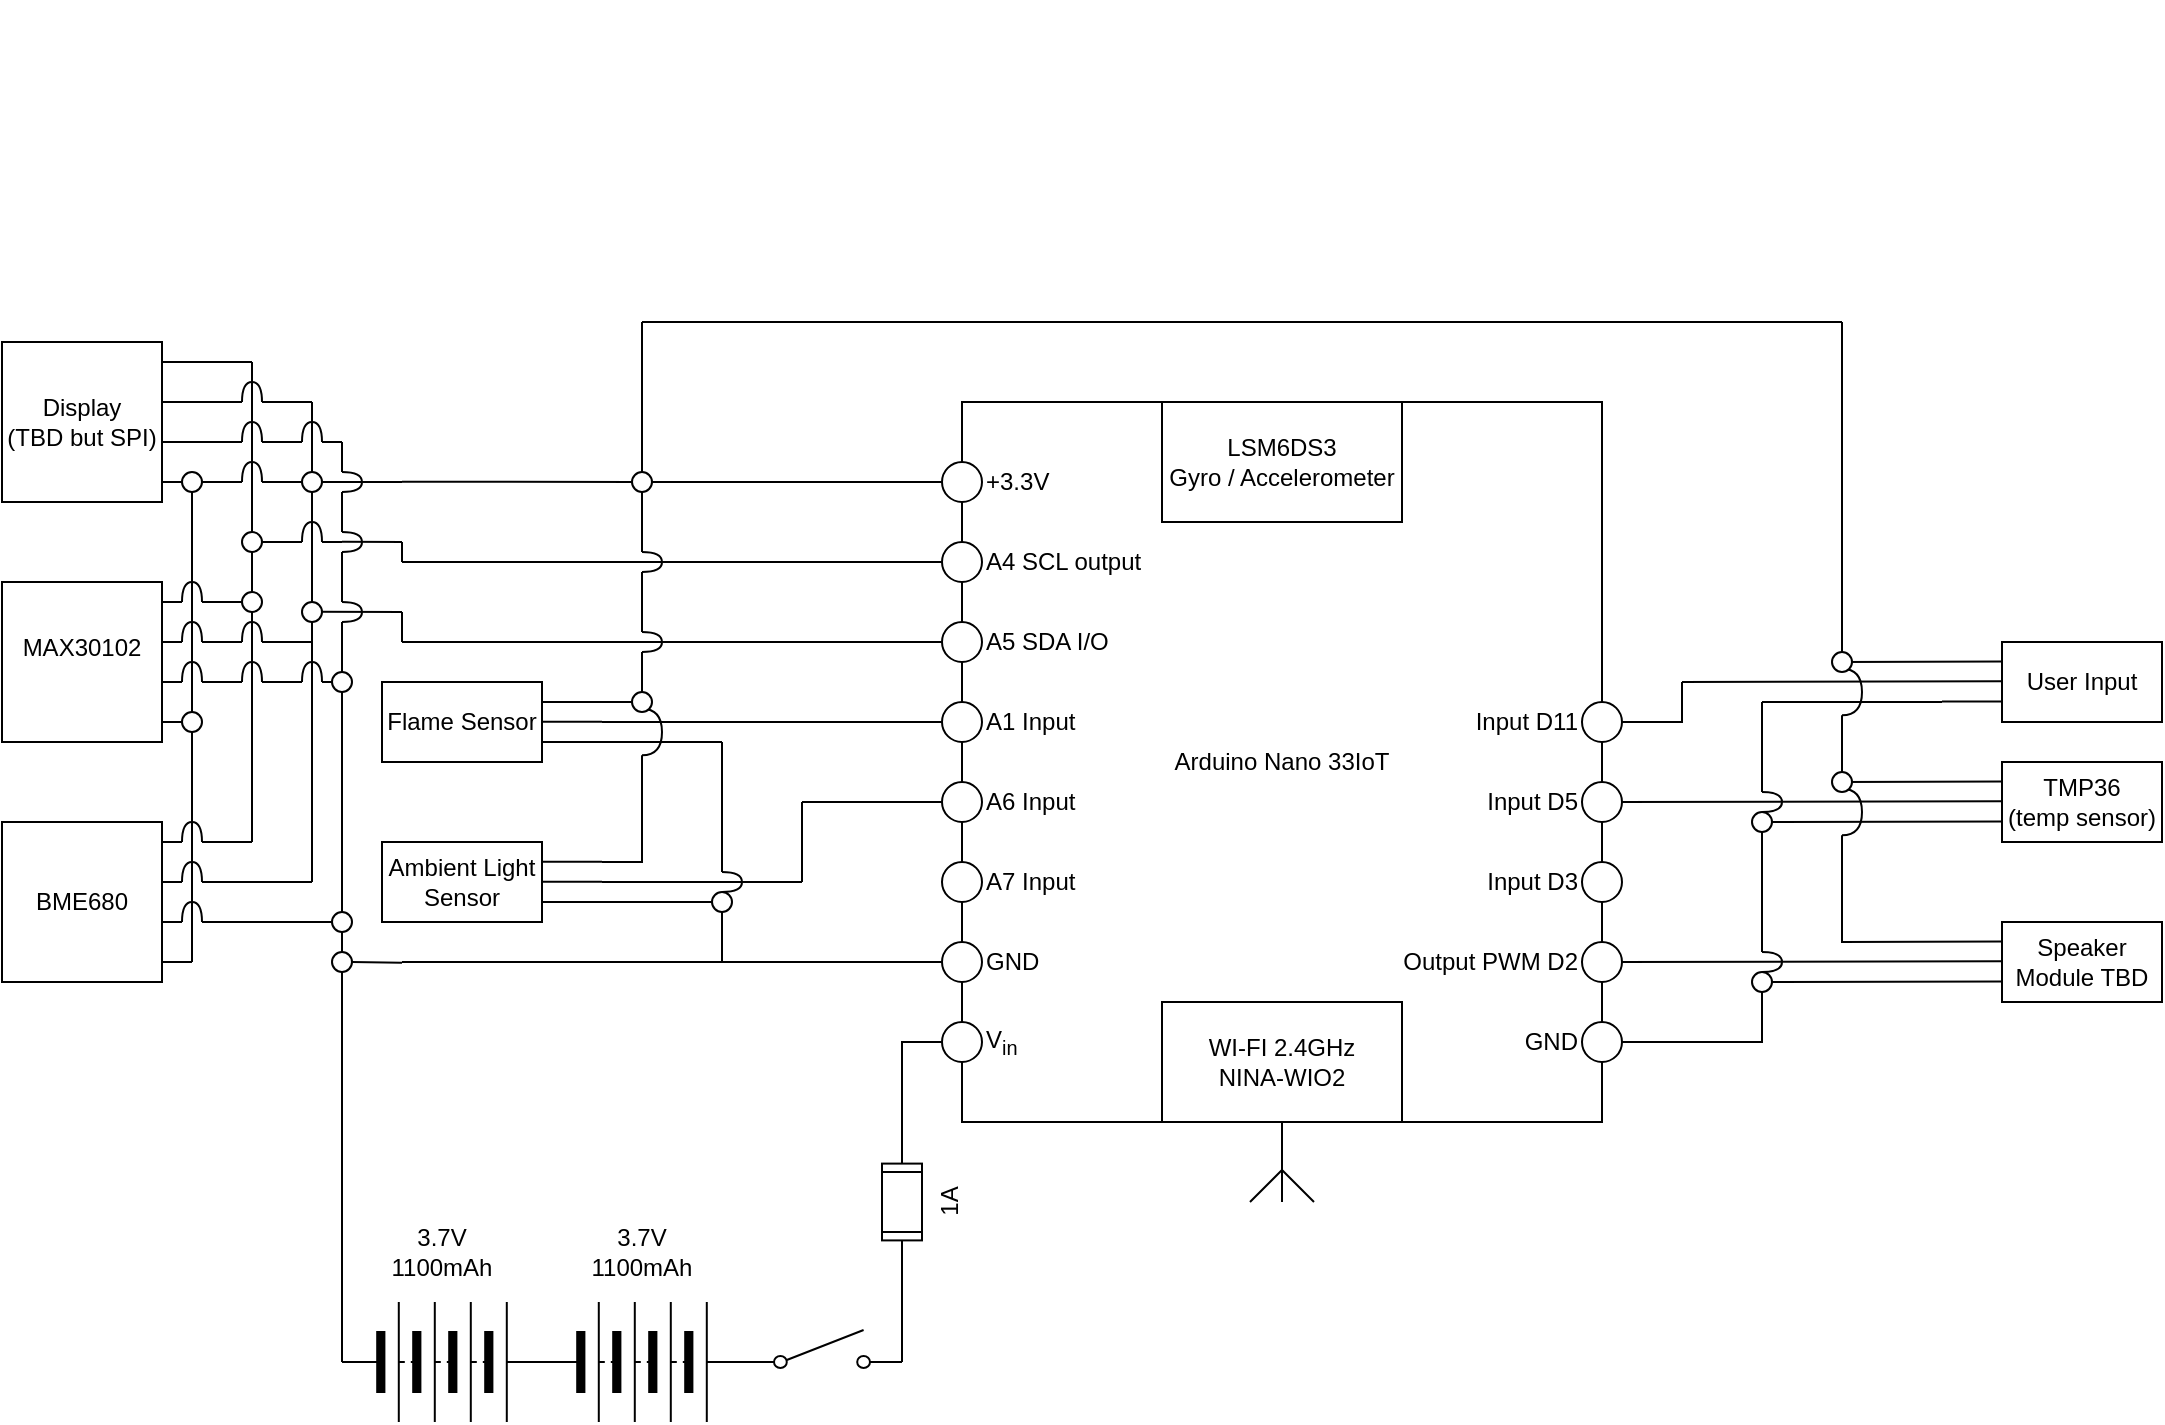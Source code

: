 <mxfile version="24.7.4">
  <diagram name="Page-1" id="16e2658f-23c8-b752-8be9-c03fbebb8bbe">
    <mxGraphModel dx="1422" dy="763" grid="1" gridSize="10" guides="1" tooltips="1" connect="1" arrows="1" fold="1" page="1" pageScale="1" pageWidth="1100" pageHeight="850" background="none" math="0" shadow="0">
      <root>
        <mxCell id="0" />
        <mxCell id="1" parent="0" />
        <mxCell id="g2Q_208xarCO59cymIMF-19" value="" style="html=1;shape=mxgraph.electrical.electro-mechanical.singleSwitch;aspect=fixed;elSwitchState=off;rotation=0;" vertex="1" parent="1">
          <mxGeometry x="370" y="664" width="80" height="20" as="geometry" />
        </mxCell>
        <mxCell id="g2Q_208xarCO59cymIMF-20" value="Flame Sensor" style="rounded=0;whiteSpace=wrap;html=1;" vertex="1" parent="1">
          <mxGeometry x="190" y="340" width="80" height="40" as="geometry" />
        </mxCell>
        <mxCell id="g2Q_208xarCO59cymIMF-21" value="Ambient Light&lt;br&gt;Sensor" style="rounded=0;whiteSpace=wrap;html=1;" vertex="1" parent="1">
          <mxGeometry x="190" y="420" width="80" height="40" as="geometry" />
        </mxCell>
        <mxCell id="g2Q_208xarCO59cymIMF-24" value="1A" style="pointerEvents=1;verticalLabelPosition=bottom;shadow=0;dashed=0;align=center;html=1;verticalAlign=top;shape=mxgraph.electrical.miscellaneous.fuse_1;rotation=-90;movable=1;resizable=1;rotatable=1;deletable=1;editable=1;locked=0;connectable=1;" vertex="1" parent="1">
          <mxGeometry x="420" y="590" width="60" height="20" as="geometry" />
        </mxCell>
        <mxCell id="g2Q_208xarCO59cymIMF-25" value="" style="pointerEvents=1;verticalLabelPosition=bottom;shadow=0;dashed=0;align=center;html=1;verticalAlign=top;shape=mxgraph.electrical.miscellaneous.batteryStack;" vertex="1" parent="1">
          <mxGeometry x="170" y="650" width="100" height="60" as="geometry" />
        </mxCell>
        <mxCell id="g2Q_208xarCO59cymIMF-26" value="" style="pointerEvents=1;verticalLabelPosition=bottom;shadow=0;dashed=0;align=center;html=1;verticalAlign=top;shape=mxgraph.electrical.miscellaneous.batteryStack;" vertex="1" parent="1">
          <mxGeometry x="270" y="650" width="100" height="60" as="geometry" />
        </mxCell>
        <mxCell id="g2Q_208xarCO59cymIMF-28" value="3.7V 1100mAh" style="text;html=1;align=center;verticalAlign=middle;whiteSpace=wrap;rounded=0;" vertex="1" parent="1">
          <mxGeometry x="290" y="610" width="60" height="30" as="geometry" />
        </mxCell>
        <mxCell id="g2Q_208xarCO59cymIMF-29" value="3.7V 1100mAh" style="text;html=1;align=center;verticalAlign=middle;whiteSpace=wrap;rounded=0;" vertex="1" parent="1">
          <mxGeometry x="190" y="610" width="60" height="30" as="geometry" />
        </mxCell>
        <mxCell id="g2Q_208xarCO59cymIMF-63" value="" style="group" vertex="1" connectable="0" parent="1">
          <mxGeometry x="470" y="200" width="340" height="460" as="geometry" />
        </mxCell>
        <mxCell id="g2Q_208xarCO59cymIMF-55" value="Arduino Nano 33IoT" style="rounded=0;whiteSpace=wrap;html=1;" vertex="1" parent="g2Q_208xarCO59cymIMF-63">
          <mxGeometry x="10" width="320" height="360" as="geometry" />
        </mxCell>
        <mxCell id="g2Q_208xarCO59cymIMF-23" value="" style="verticalLabelPosition=bottom;shadow=0;dashed=0;align=center;html=1;verticalAlign=top;shape=mxgraph.electrical.radio.aerial_-_antenna_1;direction=west;" vertex="1" parent="g2Q_208xarCO59cymIMF-63">
          <mxGeometry x="154" y="360" width="32" height="40" as="geometry" />
        </mxCell>
        <mxCell id="g2Q_208xarCO59cymIMF-47" value="" style="ellipse;whiteSpace=wrap;html=1;aspect=fixed;" vertex="1" parent="g2Q_208xarCO59cymIMF-63">
          <mxGeometry y="30" width="20" height="20" as="geometry" />
        </mxCell>
        <mxCell id="g2Q_208xarCO59cymIMF-48" value="" style="ellipse;whiteSpace=wrap;html=1;aspect=fixed;" vertex="1" parent="g2Q_208xarCO59cymIMF-63">
          <mxGeometry y="70" width="20" height="20" as="geometry" />
        </mxCell>
        <mxCell id="g2Q_208xarCO59cymIMF-49" value="" style="ellipse;whiteSpace=wrap;html=1;aspect=fixed;" vertex="1" parent="g2Q_208xarCO59cymIMF-63">
          <mxGeometry y="110" width="20" height="20" as="geometry" />
        </mxCell>
        <mxCell id="g2Q_208xarCO59cymIMF-50" value="" style="ellipse;whiteSpace=wrap;html=1;aspect=fixed;" vertex="1" parent="g2Q_208xarCO59cymIMF-63">
          <mxGeometry y="150" width="20" height="20" as="geometry" />
        </mxCell>
        <mxCell id="g2Q_208xarCO59cymIMF-51" value="" style="ellipse;whiteSpace=wrap;html=1;aspect=fixed;" vertex="1" parent="g2Q_208xarCO59cymIMF-63">
          <mxGeometry y="190" width="20" height="20" as="geometry" />
        </mxCell>
        <mxCell id="g2Q_208xarCO59cymIMF-52" value="" style="ellipse;whiteSpace=wrap;html=1;aspect=fixed;" vertex="1" parent="g2Q_208xarCO59cymIMF-63">
          <mxGeometry y="230" width="20" height="20" as="geometry" />
        </mxCell>
        <mxCell id="g2Q_208xarCO59cymIMF-53" value="" style="ellipse;whiteSpace=wrap;html=1;aspect=fixed;" vertex="1" parent="g2Q_208xarCO59cymIMF-63">
          <mxGeometry y="270" width="20" height="20" as="geometry" />
        </mxCell>
        <mxCell id="g2Q_208xarCO59cymIMF-54" value="" style="ellipse;whiteSpace=wrap;html=1;aspect=fixed;" vertex="1" parent="g2Q_208xarCO59cymIMF-63">
          <mxGeometry y="310" width="20" height="20" as="geometry" />
        </mxCell>
        <mxCell id="g2Q_208xarCO59cymIMF-56" value="LSM6DS3&lt;br&gt;Gyro / Accelerometer" style="rounded=0;whiteSpace=wrap;html=1;" vertex="1" parent="g2Q_208xarCO59cymIMF-63">
          <mxGeometry x="110" width="120" height="60" as="geometry" />
        </mxCell>
        <mxCell id="g2Q_208xarCO59cymIMF-57" value="WI-FI 2.4GHz&lt;br&gt;NINA-WIO2" style="rounded=0;whiteSpace=wrap;html=1;" vertex="1" parent="g2Q_208xarCO59cymIMF-63">
          <mxGeometry x="110" y="300" width="120" height="60" as="geometry" />
        </mxCell>
        <mxCell id="g2Q_208xarCO59cymIMF-58" value="" style="ellipse;whiteSpace=wrap;html=1;aspect=fixed;" vertex="1" parent="g2Q_208xarCO59cymIMF-63">
          <mxGeometry x="320" y="150" width="20" height="20" as="geometry" />
        </mxCell>
        <mxCell id="g2Q_208xarCO59cymIMF-59" value="" style="ellipse;whiteSpace=wrap;html=1;aspect=fixed;" vertex="1" parent="g2Q_208xarCO59cymIMF-63">
          <mxGeometry x="320" y="190" width="20" height="20" as="geometry" />
        </mxCell>
        <mxCell id="g2Q_208xarCO59cymIMF-60" value="" style="ellipse;whiteSpace=wrap;html=1;aspect=fixed;" vertex="1" parent="g2Q_208xarCO59cymIMF-63">
          <mxGeometry x="320" y="230" width="20" height="20" as="geometry" />
        </mxCell>
        <mxCell id="g2Q_208xarCO59cymIMF-61" value="" style="ellipse;whiteSpace=wrap;html=1;aspect=fixed;" vertex="1" parent="g2Q_208xarCO59cymIMF-63">
          <mxGeometry x="320" y="270" width="20" height="20" as="geometry" />
        </mxCell>
        <mxCell id="g2Q_208xarCO59cymIMF-62" value="" style="ellipse;whiteSpace=wrap;html=1;aspect=fixed;" vertex="1" parent="g2Q_208xarCO59cymIMF-63">
          <mxGeometry x="320" y="310" width="20" height="20" as="geometry" />
        </mxCell>
        <mxCell id="g2Q_208xarCO59cymIMF-64" value="+3.3V" style="text;html=1;align=left;verticalAlign=middle;whiteSpace=wrap;rounded=0;" vertex="1" parent="g2Q_208xarCO59cymIMF-63">
          <mxGeometry x="20" y="25" width="60" height="30" as="geometry" />
        </mxCell>
        <mxCell id="g2Q_208xarCO59cymIMF-65" value="A4 SCL output" style="text;html=1;align=left;verticalAlign=middle;whiteSpace=wrap;rounded=0;" vertex="1" parent="g2Q_208xarCO59cymIMF-63">
          <mxGeometry x="20" y="65" width="110" height="30" as="geometry" />
        </mxCell>
        <mxCell id="g2Q_208xarCO59cymIMF-66" value="A5 SDA I/O" style="text;html=1;align=left;verticalAlign=middle;whiteSpace=wrap;rounded=0;" vertex="1" parent="g2Q_208xarCO59cymIMF-63">
          <mxGeometry x="20" y="105" width="110" height="30" as="geometry" />
        </mxCell>
        <mxCell id="g2Q_208xarCO59cymIMF-67" value="A1 Input" style="text;html=1;align=left;verticalAlign=middle;whiteSpace=wrap;rounded=0;" vertex="1" parent="g2Q_208xarCO59cymIMF-63">
          <mxGeometry x="20" y="145" width="110" height="30" as="geometry" />
        </mxCell>
        <mxCell id="g2Q_208xarCO59cymIMF-68" value="A6 Input" style="text;html=1;align=left;verticalAlign=middle;whiteSpace=wrap;rounded=0;" vertex="1" parent="g2Q_208xarCO59cymIMF-63">
          <mxGeometry x="20" y="185" width="110" height="30" as="geometry" />
        </mxCell>
        <mxCell id="g2Q_208xarCO59cymIMF-69" value="A7 Input" style="text;html=1;align=left;verticalAlign=middle;whiteSpace=wrap;rounded=0;" vertex="1" parent="g2Q_208xarCO59cymIMF-63">
          <mxGeometry x="20" y="225" width="110" height="30" as="geometry" />
        </mxCell>
        <mxCell id="g2Q_208xarCO59cymIMF-70" value="GND" style="text;html=1;align=left;verticalAlign=middle;whiteSpace=wrap;rounded=0;" vertex="1" parent="g2Q_208xarCO59cymIMF-63">
          <mxGeometry x="20" y="265" width="110" height="30" as="geometry" />
        </mxCell>
        <mxCell id="g2Q_208xarCO59cymIMF-71" value="V&lt;sub&gt;in&lt;/sub&gt;" style="text;html=1;align=left;verticalAlign=middle;whiteSpace=wrap;rounded=0;" vertex="1" parent="g2Q_208xarCO59cymIMF-63">
          <mxGeometry x="20" y="305" width="110" height="30" as="geometry" />
        </mxCell>
        <mxCell id="g2Q_208xarCO59cymIMF-72" value="GND" style="text;html=1;align=right;verticalAlign=middle;whiteSpace=wrap;rounded=0;" vertex="1" parent="g2Q_208xarCO59cymIMF-63">
          <mxGeometry x="210" y="305" width="110" height="30" as="geometry" />
        </mxCell>
        <mxCell id="g2Q_208xarCO59cymIMF-74" value="Output PWM D2 " style="text;html=1;align=right;verticalAlign=middle;whiteSpace=wrap;rounded=0;" vertex="1" parent="g2Q_208xarCO59cymIMF-63">
          <mxGeometry x="210" y="265" width="110" height="30" as="geometry" />
        </mxCell>
        <mxCell id="g2Q_208xarCO59cymIMF-75" value="Input D3" style="text;html=1;align=right;verticalAlign=middle;whiteSpace=wrap;rounded=0;" vertex="1" parent="g2Q_208xarCO59cymIMF-63">
          <mxGeometry x="210" y="225" width="110" height="30" as="geometry" />
        </mxCell>
        <mxCell id="g2Q_208xarCO59cymIMF-76" value="Input D5" style="text;html=1;align=right;verticalAlign=middle;whiteSpace=wrap;rounded=0;" vertex="1" parent="g2Q_208xarCO59cymIMF-63">
          <mxGeometry x="210" y="185" width="110" height="30" as="geometry" />
        </mxCell>
        <mxCell id="g2Q_208xarCO59cymIMF-77" value="Input D11" style="text;html=1;align=right;verticalAlign=middle;whiteSpace=wrap;rounded=0;" vertex="1" parent="g2Q_208xarCO59cymIMF-63">
          <mxGeometry x="210" y="145" width="110" height="30" as="geometry" />
        </mxCell>
        <mxCell id="g2Q_208xarCO59cymIMF-215" value="" style="group;rotation=0;" vertex="1" connectable="0" parent="1">
          <mxGeometry x="320" y="265" width="10" height="30" as="geometry" />
        </mxCell>
        <mxCell id="g2Q_208xarCO59cymIMF-216" value="" style="endArrow=none;html=1;rounded=0;" edge="1" parent="g2Q_208xarCO59cymIMF-215">
          <mxGeometry width="50" height="50" relative="1" as="geometry">
            <mxPoint y="20" as="sourcePoint" />
            <mxPoint y="30" as="targetPoint" />
          </mxGeometry>
        </mxCell>
        <mxCell id="g2Q_208xarCO59cymIMF-217" value="" style="curved=1;endArrow=none;html=1;rounded=0;endFill=0;" edge="1" parent="g2Q_208xarCO59cymIMF-215">
          <mxGeometry width="50" height="50" relative="1" as="geometry">
            <mxPoint y="20" as="sourcePoint" />
            <mxPoint y="10" as="targetPoint" />
            <Array as="points">
              <mxPoint x="10" y="20" />
              <mxPoint x="10" y="10" />
            </Array>
          </mxGeometry>
        </mxCell>
        <mxCell id="g2Q_208xarCO59cymIMF-218" value="" style="endArrow=none;html=1;rounded=0;" edge="1" parent="g2Q_208xarCO59cymIMF-215">
          <mxGeometry width="50" height="50" relative="1" as="geometry">
            <mxPoint as="sourcePoint" />
            <mxPoint y="10" as="targetPoint" />
          </mxGeometry>
        </mxCell>
        <mxCell id="g2Q_208xarCO59cymIMF-219" value="" style="endArrow=none;html=1;rounded=0;exitX=1;exitY=0.25;exitDx=0;exitDy=0;" edge="1" parent="1" source="g2Q_208xarCO59cymIMF-20">
          <mxGeometry width="50" height="50" relative="1" as="geometry">
            <mxPoint x="280" y="390" as="sourcePoint" />
            <mxPoint x="320" y="350" as="targetPoint" />
          </mxGeometry>
        </mxCell>
        <mxCell id="g2Q_208xarCO59cymIMF-220" value="" style="group;rotation=0;" vertex="1" connectable="0" parent="1">
          <mxGeometry x="320" y="330" width="10" height="70" as="geometry" />
        </mxCell>
        <mxCell id="g2Q_208xarCO59cymIMF-221" value="" style="endArrow=none;html=1;rounded=0;" edge="1" parent="g2Q_208xarCO59cymIMF-220">
          <mxGeometry width="50" height="50" relative="1" as="geometry">
            <mxPoint y="46.667" as="sourcePoint" />
            <mxPoint y="70" as="targetPoint" />
          </mxGeometry>
        </mxCell>
        <mxCell id="g2Q_208xarCO59cymIMF-222" value="" style="curved=1;endArrow=none;html=1;rounded=0;endFill=0;" edge="1" parent="g2Q_208xarCO59cymIMF-220">
          <mxGeometry width="50" height="50" relative="1" as="geometry">
            <mxPoint y="46.667" as="sourcePoint" />
            <mxPoint y="23.333" as="targetPoint" />
            <Array as="points">
              <mxPoint x="10" y="46.667" />
              <mxPoint x="10" y="23.333" />
            </Array>
          </mxGeometry>
        </mxCell>
        <mxCell id="g2Q_208xarCO59cymIMF-223" value="" style="endArrow=none;html=1;rounded=0;" edge="1" parent="g2Q_208xarCO59cymIMF-220">
          <mxGeometry width="50" height="50" relative="1" as="geometry">
            <mxPoint as="sourcePoint" />
            <mxPoint y="23.333" as="targetPoint" />
          </mxGeometry>
        </mxCell>
        <mxCell id="g2Q_208xarCO59cymIMF-257" value="" style="endArrow=none;html=1;rounded=0;" edge="1" parent="g2Q_208xarCO59cymIMF-220">
          <mxGeometry width="50" height="50" relative="1" as="geometry">
            <mxPoint x="-20" y="100" as="sourcePoint" />
            <mxPoint y="70" as="targetPoint" />
            <Array as="points">
              <mxPoint y="100" />
            </Array>
          </mxGeometry>
        </mxCell>
        <mxCell id="g2Q_208xarCO59cymIMF-224" value="" style="endArrow=none;html=1;rounded=0;exitX=1;exitY=0.25;exitDx=0;exitDy=0;" edge="1" parent="1">
          <mxGeometry width="50" height="50" relative="1" as="geometry">
            <mxPoint x="270" y="359.9" as="sourcePoint" />
            <mxPoint x="300" y="359.9" as="targetPoint" />
          </mxGeometry>
        </mxCell>
        <mxCell id="g2Q_208xarCO59cymIMF-225" value="" style="endArrow=none;html=1;rounded=0;exitX=1;exitY=0.25;exitDx=0;exitDy=0;" edge="1" parent="1">
          <mxGeometry width="50" height="50" relative="1" as="geometry">
            <mxPoint x="270" y="370" as="sourcePoint" />
            <mxPoint x="300" y="370" as="targetPoint" />
          </mxGeometry>
        </mxCell>
        <mxCell id="g2Q_208xarCO59cymIMF-226" value="" style="endArrow=none;html=1;rounded=0;exitX=1;exitY=0.25;exitDx=0;exitDy=0;" edge="1" parent="1">
          <mxGeometry width="50" height="50" relative="1" as="geometry">
            <mxPoint x="270" y="429.9" as="sourcePoint" />
            <mxPoint x="300" y="429.9" as="targetPoint" />
          </mxGeometry>
        </mxCell>
        <mxCell id="g2Q_208xarCO59cymIMF-227" value="" style="endArrow=none;html=1;rounded=0;exitX=1;exitY=0.25;exitDx=0;exitDy=0;" edge="1" parent="1">
          <mxGeometry width="50" height="50" relative="1" as="geometry">
            <mxPoint x="270" y="439.9" as="sourcePoint" />
            <mxPoint x="300" y="439.9" as="targetPoint" />
          </mxGeometry>
        </mxCell>
        <mxCell id="g2Q_208xarCO59cymIMF-228" value="" style="endArrow=none;html=1;rounded=0;exitX=1;exitY=0.25;exitDx=0;exitDy=0;" edge="1" parent="1">
          <mxGeometry width="50" height="50" relative="1" as="geometry">
            <mxPoint x="270" y="450" as="sourcePoint" />
            <mxPoint x="300" y="450" as="targetPoint" />
          </mxGeometry>
        </mxCell>
        <mxCell id="g2Q_208xarCO59cymIMF-235" value="" style="endArrow=none;html=1;rounded=0;entryX=0;entryY=0.5;entryDx=0;entryDy=0;" edge="1" parent="1" source="g2Q_208xarCO59cymIMF-341" target="g2Q_208xarCO59cymIMF-47">
          <mxGeometry width="50" height="50" relative="1" as="geometry">
            <mxPoint x="200" y="239.83" as="sourcePoint" />
            <mxPoint x="230" y="239.83" as="targetPoint" />
          </mxGeometry>
        </mxCell>
        <mxCell id="g2Q_208xarCO59cymIMF-236" value="" style="endArrow=none;html=1;rounded=0;" edge="1" parent="1">
          <mxGeometry width="50" height="50" relative="1" as="geometry">
            <mxPoint x="200" y="280" as="sourcePoint" />
            <mxPoint x="200" y="270" as="targetPoint" />
          </mxGeometry>
        </mxCell>
        <mxCell id="g2Q_208xarCO59cymIMF-237" value="" style="endArrow=none;html=1;rounded=0;entryX=0;entryY=0.5;entryDx=0;entryDy=0;" edge="1" parent="1" target="g2Q_208xarCO59cymIMF-48">
          <mxGeometry width="50" height="50" relative="1" as="geometry">
            <mxPoint x="200" y="280" as="sourcePoint" />
            <mxPoint x="240" y="300" as="targetPoint" />
          </mxGeometry>
        </mxCell>
        <mxCell id="g2Q_208xarCO59cymIMF-238" value="" style="group;rotation=0;" vertex="1" connectable="0" parent="1">
          <mxGeometry x="320" y="305" width="10" height="30" as="geometry" />
        </mxCell>
        <mxCell id="g2Q_208xarCO59cymIMF-239" value="" style="endArrow=none;html=1;rounded=0;" edge="1" parent="g2Q_208xarCO59cymIMF-238">
          <mxGeometry width="50" height="50" relative="1" as="geometry">
            <mxPoint y="20" as="sourcePoint" />
            <mxPoint y="30" as="targetPoint" />
          </mxGeometry>
        </mxCell>
        <mxCell id="g2Q_208xarCO59cymIMF-240" value="" style="curved=1;endArrow=none;html=1;rounded=0;endFill=0;" edge="1" parent="g2Q_208xarCO59cymIMF-238">
          <mxGeometry width="50" height="50" relative="1" as="geometry">
            <mxPoint y="20" as="sourcePoint" />
            <mxPoint y="10" as="targetPoint" />
            <Array as="points">
              <mxPoint x="10" y="20" />
              <mxPoint x="10" y="10" />
            </Array>
          </mxGeometry>
        </mxCell>
        <mxCell id="g2Q_208xarCO59cymIMF-241" value="" style="endArrow=none;html=1;rounded=0;" edge="1" parent="g2Q_208xarCO59cymIMF-238">
          <mxGeometry width="50" height="50" relative="1" as="geometry">
            <mxPoint as="sourcePoint" />
            <mxPoint y="10" as="targetPoint" />
          </mxGeometry>
        </mxCell>
        <mxCell id="g2Q_208xarCO59cymIMF-242" value="" style="endArrow=none;html=1;rounded=0;" edge="1" parent="1">
          <mxGeometry width="50" height="50" relative="1" as="geometry">
            <mxPoint x="200" y="320" as="sourcePoint" />
            <mxPoint x="200" y="305" as="targetPoint" />
          </mxGeometry>
        </mxCell>
        <mxCell id="g2Q_208xarCO59cymIMF-243" value="" style="endArrow=none;html=1;rounded=0;entryX=0;entryY=0.5;entryDx=0;entryDy=0;" edge="1" parent="1" target="g2Q_208xarCO59cymIMF-49">
          <mxGeometry width="50" height="50" relative="1" as="geometry">
            <mxPoint x="200" y="320" as="sourcePoint" />
            <mxPoint x="270" y="300" as="targetPoint" />
          </mxGeometry>
        </mxCell>
        <mxCell id="g2Q_208xarCO59cymIMF-244" value="" style="endArrow=none;html=1;rounded=0;" edge="1" parent="1" source="g2Q_208xarCO59cymIMF-343">
          <mxGeometry width="50" height="50" relative="1" as="geometry">
            <mxPoint x="320" y="350" as="sourcePoint" />
            <mxPoint x="320" y="330" as="targetPoint" />
          </mxGeometry>
        </mxCell>
        <mxCell id="g2Q_208xarCO59cymIMF-249" value="" style="endArrow=none;html=1;rounded=0;" edge="1" parent="1">
          <mxGeometry width="50" height="50" relative="1" as="geometry">
            <mxPoint x="320" y="310" as="sourcePoint" />
            <mxPoint x="320" y="290" as="targetPoint" />
          </mxGeometry>
        </mxCell>
        <mxCell id="g2Q_208xarCO59cymIMF-251" value="" style="endArrow=none;html=1;rounded=0;" edge="1" parent="1">
          <mxGeometry width="50" height="50" relative="1" as="geometry">
            <mxPoint x="320" y="270" as="sourcePoint" />
            <mxPoint x="320" y="200" as="targetPoint" />
          </mxGeometry>
        </mxCell>
        <mxCell id="g2Q_208xarCO59cymIMF-252" value="" style="endArrow=none;html=1;rounded=0;entryX=0;entryY=0.5;entryDx=0;entryDy=0;" edge="1" parent="1" target="g2Q_208xarCO59cymIMF-50">
          <mxGeometry width="50" height="50" relative="1" as="geometry">
            <mxPoint x="300" y="360" as="sourcePoint" />
            <mxPoint x="400" y="360" as="targetPoint" />
          </mxGeometry>
        </mxCell>
        <mxCell id="g2Q_208xarCO59cymIMF-253" value="" style="endArrow=none;html=1;rounded=0;" edge="1" parent="1">
          <mxGeometry width="50" height="50" relative="1" as="geometry">
            <mxPoint x="300" y="370" as="sourcePoint" />
            <mxPoint x="360" y="370" as="targetPoint" />
          </mxGeometry>
        </mxCell>
        <mxCell id="g2Q_208xarCO59cymIMF-254" value="" style="endArrow=none;html=1;rounded=0;" edge="1" parent="1">
          <mxGeometry width="50" height="50" relative="1" as="geometry">
            <mxPoint x="300" y="440" as="sourcePoint" />
            <mxPoint x="400" y="440" as="targetPoint" />
          </mxGeometry>
        </mxCell>
        <mxCell id="g2Q_208xarCO59cymIMF-255" value="" style="endArrow=none;html=1;rounded=0;" edge="1" parent="1">
          <mxGeometry width="50" height="50" relative="1" as="geometry">
            <mxPoint x="400" y="440" as="sourcePoint" />
            <mxPoint x="400" y="400" as="targetPoint" />
          </mxGeometry>
        </mxCell>
        <mxCell id="g2Q_208xarCO59cymIMF-256" value="" style="endArrow=none;html=1;rounded=0;entryX=0;entryY=0.5;entryDx=0;entryDy=0;" edge="1" parent="1" target="g2Q_208xarCO59cymIMF-51">
          <mxGeometry width="50" height="50" relative="1" as="geometry">
            <mxPoint x="400" y="400" as="sourcePoint" />
            <mxPoint x="410" y="370" as="targetPoint" />
          </mxGeometry>
        </mxCell>
        <mxCell id="g2Q_208xarCO59cymIMF-258" value="" style="endArrow=none;html=1;rounded=0;entryX=0;entryY=0.5;entryDx=0;entryDy=0;" edge="1" parent="1" target="g2Q_208xarCO59cymIMF-53">
          <mxGeometry width="50" height="50" relative="1" as="geometry">
            <mxPoint x="320" y="480" as="sourcePoint" />
            <mxPoint x="440" y="480" as="targetPoint" />
          </mxGeometry>
        </mxCell>
        <mxCell id="g2Q_208xarCO59cymIMF-259" value="" style="group;rotation=0;" vertex="1" connectable="0" parent="1">
          <mxGeometry x="360" y="425" width="10" height="30" as="geometry" />
        </mxCell>
        <mxCell id="g2Q_208xarCO59cymIMF-260" value="" style="endArrow=none;html=1;rounded=0;" edge="1" parent="g2Q_208xarCO59cymIMF-259">
          <mxGeometry width="50" height="50" relative="1" as="geometry">
            <mxPoint y="20" as="sourcePoint" />
            <mxPoint y="30" as="targetPoint" />
          </mxGeometry>
        </mxCell>
        <mxCell id="g2Q_208xarCO59cymIMF-261" value="" style="curved=1;endArrow=none;html=1;rounded=0;endFill=0;" edge="1" parent="g2Q_208xarCO59cymIMF-259">
          <mxGeometry width="50" height="50" relative="1" as="geometry">
            <mxPoint y="20" as="sourcePoint" />
            <mxPoint y="10" as="targetPoint" />
            <Array as="points">
              <mxPoint x="10" y="20" />
              <mxPoint x="10" y="10" />
            </Array>
          </mxGeometry>
        </mxCell>
        <mxCell id="g2Q_208xarCO59cymIMF-262" value="" style="endArrow=none;html=1;rounded=0;" edge="1" parent="g2Q_208xarCO59cymIMF-259">
          <mxGeometry width="50" height="50" relative="1" as="geometry">
            <mxPoint as="sourcePoint" />
            <mxPoint y="10" as="targetPoint" />
          </mxGeometry>
        </mxCell>
        <mxCell id="g2Q_208xarCO59cymIMF-263" value="" style="endArrow=none;html=1;rounded=0;" edge="1" parent="1">
          <mxGeometry width="50" height="50" relative="1" as="geometry">
            <mxPoint x="360" y="480" as="sourcePoint" />
            <mxPoint x="360" y="450" as="targetPoint" />
          </mxGeometry>
        </mxCell>
        <mxCell id="g2Q_208xarCO59cymIMF-264" value="" style="endArrow=none;html=1;rounded=0;" edge="1" parent="1" source="g2Q_208xarCO59cymIMF-347">
          <mxGeometry width="50" height="50" relative="1" as="geometry">
            <mxPoint x="300" y="450" as="sourcePoint" />
            <mxPoint x="360" y="450" as="targetPoint" />
          </mxGeometry>
        </mxCell>
        <mxCell id="g2Q_208xarCO59cymIMF-265" value="" style="endArrow=none;html=1;rounded=0;" edge="1" parent="1">
          <mxGeometry width="50" height="50" relative="1" as="geometry">
            <mxPoint x="360" y="370" as="sourcePoint" />
            <mxPoint x="360" y="430" as="targetPoint" />
          </mxGeometry>
        </mxCell>
        <mxCell id="g2Q_208xarCO59cymIMF-194" value="" style="group;rotation=0;" vertex="1" connectable="0" parent="1">
          <mxGeometry x="170" y="255" width="10" height="30" as="geometry" />
        </mxCell>
        <mxCell id="g2Q_208xarCO59cymIMF-195" value="" style="endArrow=none;html=1;rounded=0;" edge="1" parent="g2Q_208xarCO59cymIMF-194">
          <mxGeometry width="50" height="50" relative="1" as="geometry">
            <mxPoint y="20" as="sourcePoint" />
            <mxPoint y="30" as="targetPoint" />
          </mxGeometry>
        </mxCell>
        <mxCell id="g2Q_208xarCO59cymIMF-196" value="" style="curved=1;endArrow=none;html=1;rounded=0;endFill=0;" edge="1" parent="g2Q_208xarCO59cymIMF-194">
          <mxGeometry width="50" height="50" relative="1" as="geometry">
            <mxPoint y="20" as="sourcePoint" />
            <mxPoint y="10" as="targetPoint" />
            <Array as="points">
              <mxPoint x="10" y="20" />
              <mxPoint x="10" y="10" />
            </Array>
          </mxGeometry>
        </mxCell>
        <mxCell id="g2Q_208xarCO59cymIMF-197" value="" style="endArrow=none;html=1;rounded=0;" edge="1" parent="g2Q_208xarCO59cymIMF-194">
          <mxGeometry width="50" height="50" relative="1" as="geometry">
            <mxPoint as="sourcePoint" />
            <mxPoint y="10" as="targetPoint" />
          </mxGeometry>
        </mxCell>
        <mxCell id="g2Q_208xarCO59cymIMF-210" value="" style="endArrow=none;html=1;rounded=0;" edge="1" parent="g2Q_208xarCO59cymIMF-194">
          <mxGeometry width="50" height="50" relative="1" as="geometry">
            <mxPoint y="14.83" as="sourcePoint" />
            <mxPoint x="30" y="15" as="targetPoint" />
          </mxGeometry>
        </mxCell>
        <mxCell id="g2Q_208xarCO59cymIMF-267" value="" style="endArrow=none;html=1;rounded=0;" edge="1" parent="1">
          <mxGeometry width="50" height="50" relative="1" as="geometry">
            <mxPoint x="200" y="480" as="sourcePoint" />
            <mxPoint x="320" y="480" as="targetPoint" />
          </mxGeometry>
        </mxCell>
        <mxCell id="g2Q_208xarCO59cymIMF-270" value="" style="endArrow=none;html=1;rounded=0;entryX=0;entryY=0.5;entryDx=0;entryDy=0;" edge="1" parent="1" target="g2Q_208xarCO59cymIMF-25">
          <mxGeometry width="50" height="50" relative="1" as="geometry">
            <mxPoint x="170" y="480" as="sourcePoint" />
            <mxPoint x="170" y="560" as="targetPoint" />
          </mxGeometry>
        </mxCell>
        <mxCell id="g2Q_208xarCO59cymIMF-271" value="" style="endArrow=none;html=1;rounded=0;" edge="1" parent="1">
          <mxGeometry width="50" height="50" relative="1" as="geometry">
            <mxPoint x="450" y="680" as="sourcePoint" />
            <mxPoint x="450" y="630" as="targetPoint" />
          </mxGeometry>
        </mxCell>
        <mxCell id="g2Q_208xarCO59cymIMF-272" value="" style="endArrow=none;html=1;rounded=0;entryX=0;entryY=0.5;entryDx=0;entryDy=0;" edge="1" parent="1" target="g2Q_208xarCO59cymIMF-54">
          <mxGeometry width="50" height="50" relative="1" as="geometry">
            <mxPoint x="450" y="570" as="sourcePoint" />
            <mxPoint x="450" y="520" as="targetPoint" />
            <Array as="points">
              <mxPoint x="450" y="520" />
            </Array>
          </mxGeometry>
        </mxCell>
        <mxCell id="g2Q_208xarCO59cymIMF-287" value="&lt;div&gt;User Input&lt;/div&gt;" style="rounded=0;whiteSpace=wrap;html=1;" vertex="1" parent="1">
          <mxGeometry x="1000" y="320" width="80" height="40" as="geometry" />
        </mxCell>
        <mxCell id="g2Q_208xarCO59cymIMF-288" value="" style="endArrow=none;html=1;rounded=0;" edge="1" parent="1">
          <mxGeometry width="50" height="50" relative="1" as="geometry">
            <mxPoint x="920" y="330" as="sourcePoint" />
            <mxPoint x="1000" y="329.76" as="targetPoint" />
          </mxGeometry>
        </mxCell>
        <mxCell id="g2Q_208xarCO59cymIMF-289" value="" style="endArrow=none;html=1;rounded=0;" edge="1" parent="1">
          <mxGeometry width="50" height="50" relative="1" as="geometry">
            <mxPoint x="840" y="340" as="sourcePoint" />
            <mxPoint x="1000" y="339.66" as="targetPoint" />
          </mxGeometry>
        </mxCell>
        <mxCell id="g2Q_208xarCO59cymIMF-290" value="" style="endArrow=none;html=1;rounded=0;exitX=1;exitY=0.25;exitDx=0;exitDy=0;" edge="1" parent="1">
          <mxGeometry width="50" height="50" relative="1" as="geometry">
            <mxPoint x="970" y="349.76" as="sourcePoint" />
            <mxPoint x="1000" y="349.76" as="targetPoint" />
          </mxGeometry>
        </mxCell>
        <mxCell id="g2Q_208xarCO59cymIMF-291" value="Speaker&lt;br&gt;Module TBD" style="rounded=0;whiteSpace=wrap;html=1;" vertex="1" parent="1">
          <mxGeometry x="1000" y="460" width="80" height="40" as="geometry" />
        </mxCell>
        <mxCell id="g2Q_208xarCO59cymIMF-295" value="TMP36&lt;br&gt;(temp sensor)" style="rounded=0;whiteSpace=wrap;html=1;flipV=1;" vertex="1" parent="1">
          <mxGeometry x="1000" y="380" width="80" height="40" as="geometry" />
        </mxCell>
        <mxCell id="g2Q_208xarCO59cymIMF-299" value="" style="endArrow=none;html=1;rounded=0;" edge="1" parent="1">
          <mxGeometry width="50" height="50" relative="1" as="geometry">
            <mxPoint x="920" y="390" as="sourcePoint" />
            <mxPoint x="1000" y="389.76" as="targetPoint" />
          </mxGeometry>
        </mxCell>
        <mxCell id="g2Q_208xarCO59cymIMF-300" value="" style="endArrow=none;html=1;rounded=0;exitX=1;exitY=0.5;exitDx=0;exitDy=0;" edge="1" parent="1" source="g2Q_208xarCO59cymIMF-59">
          <mxGeometry width="50" height="50" relative="1" as="geometry">
            <mxPoint x="970" y="399.66" as="sourcePoint" />
            <mxPoint x="1000" y="399.66" as="targetPoint" />
          </mxGeometry>
        </mxCell>
        <mxCell id="g2Q_208xarCO59cymIMF-301" value="" style="endArrow=none;html=1;rounded=0;" edge="1" parent="1">
          <mxGeometry width="50" height="50" relative="1" as="geometry">
            <mxPoint x="880" y="410" as="sourcePoint" />
            <mxPoint x="1000" y="409.76" as="targetPoint" />
          </mxGeometry>
        </mxCell>
        <mxCell id="g2Q_208xarCO59cymIMF-302" value="" style="endArrow=none;html=1;rounded=0;" edge="1" parent="1">
          <mxGeometry width="50" height="50" relative="1" as="geometry">
            <mxPoint x="920" y="440" as="sourcePoint" />
            <mxPoint x="1000" y="469.76" as="targetPoint" />
            <Array as="points">
              <mxPoint x="920" y="470" />
            </Array>
          </mxGeometry>
        </mxCell>
        <mxCell id="g2Q_208xarCO59cymIMF-303" value="" style="endArrow=none;html=1;rounded=0;exitX=1;exitY=0.5;exitDx=0;exitDy=0;" edge="1" parent="1" source="g2Q_208xarCO59cymIMF-61">
          <mxGeometry width="50" height="50" relative="1" as="geometry">
            <mxPoint x="840" y="480" as="sourcePoint" />
            <mxPoint x="1000" y="479.66" as="targetPoint" />
          </mxGeometry>
        </mxCell>
        <mxCell id="g2Q_208xarCO59cymIMF-304" value="" style="endArrow=none;html=1;rounded=0;" edge="1" parent="1">
          <mxGeometry width="50" height="50" relative="1" as="geometry">
            <mxPoint x="880" y="490" as="sourcePoint" />
            <mxPoint x="1000" y="489.76" as="targetPoint" />
          </mxGeometry>
        </mxCell>
        <mxCell id="g2Q_208xarCO59cymIMF-305" value="" style="group;rotation=0;" vertex="1" connectable="0" parent="1">
          <mxGeometry x="920" y="310" width="10" height="70" as="geometry" />
        </mxCell>
        <mxCell id="g2Q_208xarCO59cymIMF-306" value="" style="endArrow=none;html=1;rounded=0;" edge="1" parent="g2Q_208xarCO59cymIMF-305">
          <mxGeometry width="50" height="50" relative="1" as="geometry">
            <mxPoint y="46.667" as="sourcePoint" />
            <mxPoint y="70" as="targetPoint" />
          </mxGeometry>
        </mxCell>
        <mxCell id="g2Q_208xarCO59cymIMF-307" value="" style="curved=1;endArrow=none;html=1;rounded=0;endFill=0;" edge="1" parent="g2Q_208xarCO59cymIMF-305">
          <mxGeometry width="50" height="50" relative="1" as="geometry">
            <mxPoint y="46.667" as="sourcePoint" />
            <mxPoint y="23.333" as="targetPoint" />
            <Array as="points">
              <mxPoint x="10" y="46.667" />
              <mxPoint x="10" y="23.333" />
            </Array>
          </mxGeometry>
        </mxCell>
        <mxCell id="g2Q_208xarCO59cymIMF-308" value="" style="endArrow=none;html=1;rounded=0;" edge="1" parent="g2Q_208xarCO59cymIMF-305">
          <mxGeometry width="50" height="50" relative="1" as="geometry">
            <mxPoint as="sourcePoint" />
            <mxPoint y="23.333" as="targetPoint" />
          </mxGeometry>
        </mxCell>
        <mxCell id="g2Q_208xarCO59cymIMF-327" value="" style="endArrow=none;html=1;rounded=0;" edge="1" parent="g2Q_208xarCO59cymIMF-305">
          <mxGeometry width="50" height="50" relative="1" as="geometry">
            <mxPoint x="-40" y="40" as="sourcePoint" />
            <mxPoint x="50" y="40" as="targetPoint" />
          </mxGeometry>
        </mxCell>
        <mxCell id="g2Q_208xarCO59cymIMF-368" value="" style="ellipse;whiteSpace=wrap;html=1;aspect=fixed;" vertex="1" parent="g2Q_208xarCO59cymIMF-305">
          <mxGeometry x="-5" y="15" width="10" height="10" as="geometry" />
        </mxCell>
        <mxCell id="g2Q_208xarCO59cymIMF-315" value="" style="group;rotation=0;" vertex="1" connectable="0" parent="1">
          <mxGeometry x="920" y="370" width="10" height="70" as="geometry" />
        </mxCell>
        <mxCell id="g2Q_208xarCO59cymIMF-316" value="" style="endArrow=none;html=1;rounded=0;" edge="1" parent="g2Q_208xarCO59cymIMF-315">
          <mxGeometry width="50" height="50" relative="1" as="geometry">
            <mxPoint y="46.667" as="sourcePoint" />
            <mxPoint y="70" as="targetPoint" />
          </mxGeometry>
        </mxCell>
        <mxCell id="g2Q_208xarCO59cymIMF-317" value="" style="curved=1;endArrow=none;html=1;rounded=0;endFill=0;" edge="1" parent="g2Q_208xarCO59cymIMF-315">
          <mxGeometry width="50" height="50" relative="1" as="geometry">
            <mxPoint y="46.667" as="sourcePoint" />
            <mxPoint y="23.333" as="targetPoint" />
            <Array as="points">
              <mxPoint x="10" y="46.667" />
              <mxPoint x="10" y="23.333" />
            </Array>
          </mxGeometry>
        </mxCell>
        <mxCell id="g2Q_208xarCO59cymIMF-318" value="" style="endArrow=none;html=1;rounded=0;" edge="1" parent="g2Q_208xarCO59cymIMF-315">
          <mxGeometry width="50" height="50" relative="1" as="geometry">
            <mxPoint as="sourcePoint" />
            <mxPoint y="23.333" as="targetPoint" />
          </mxGeometry>
        </mxCell>
        <mxCell id="g2Q_208xarCO59cymIMF-369" value="" style="ellipse;whiteSpace=wrap;html=1;aspect=fixed;" vertex="1" parent="g2Q_208xarCO59cymIMF-315">
          <mxGeometry x="-5" y="15" width="10" height="10" as="geometry" />
        </mxCell>
        <mxCell id="g2Q_208xarCO59cymIMF-323" value="" style="endArrow=none;html=1;rounded=0;" edge="1" parent="1">
          <mxGeometry width="50" height="50" relative="1" as="geometry">
            <mxPoint x="920" y="310" as="sourcePoint" />
            <mxPoint x="920" y="160" as="targetPoint" />
          </mxGeometry>
        </mxCell>
        <mxCell id="g2Q_208xarCO59cymIMF-324" value="" style="endArrow=none;html=1;rounded=0;" edge="1" parent="1">
          <mxGeometry width="50" height="50" relative="1" as="geometry">
            <mxPoint x="320" y="160" as="sourcePoint" />
            <mxPoint x="920" y="160" as="targetPoint" />
          </mxGeometry>
        </mxCell>
        <mxCell id="g2Q_208xarCO59cymIMF-325" value="" style="endArrow=none;html=1;rounded=0;" edge="1" parent="1">
          <mxGeometry width="50" height="50" relative="1" as="geometry">
            <mxPoint x="320" y="200" as="sourcePoint" />
            <mxPoint x="320" y="160" as="targetPoint" />
          </mxGeometry>
        </mxCell>
        <mxCell id="g2Q_208xarCO59cymIMF-328" value="" style="group;rotation=0;" vertex="1" connectable="0" parent="1">
          <mxGeometry x="880" y="385" width="10" height="30" as="geometry" />
        </mxCell>
        <mxCell id="g2Q_208xarCO59cymIMF-329" value="" style="endArrow=none;html=1;rounded=0;" edge="1" parent="g2Q_208xarCO59cymIMF-328">
          <mxGeometry width="50" height="50" relative="1" as="geometry">
            <mxPoint y="20" as="sourcePoint" />
            <mxPoint y="30" as="targetPoint" />
          </mxGeometry>
        </mxCell>
        <mxCell id="g2Q_208xarCO59cymIMF-330" value="" style="curved=1;endArrow=none;html=1;rounded=0;endFill=0;" edge="1" parent="g2Q_208xarCO59cymIMF-328">
          <mxGeometry width="50" height="50" relative="1" as="geometry">
            <mxPoint y="20" as="sourcePoint" />
            <mxPoint y="10" as="targetPoint" />
            <Array as="points">
              <mxPoint x="10" y="20" />
              <mxPoint x="10" y="10" />
            </Array>
          </mxGeometry>
        </mxCell>
        <mxCell id="g2Q_208xarCO59cymIMF-331" value="" style="endArrow=none;html=1;rounded=0;" edge="1" parent="g2Q_208xarCO59cymIMF-328">
          <mxGeometry width="50" height="50" relative="1" as="geometry">
            <mxPoint as="sourcePoint" />
            <mxPoint y="10" as="targetPoint" />
          </mxGeometry>
        </mxCell>
        <mxCell id="g2Q_208xarCO59cymIMF-332" value="" style="group;rotation=0;" vertex="1" connectable="0" parent="1">
          <mxGeometry x="880" y="465" width="10" height="30" as="geometry" />
        </mxCell>
        <mxCell id="g2Q_208xarCO59cymIMF-333" value="" style="endArrow=none;html=1;rounded=0;" edge="1" parent="g2Q_208xarCO59cymIMF-332" source="g2Q_208xarCO59cymIMF-371">
          <mxGeometry width="50" height="50" relative="1" as="geometry">
            <mxPoint y="20" as="sourcePoint" />
            <mxPoint y="30" as="targetPoint" />
          </mxGeometry>
        </mxCell>
        <mxCell id="g2Q_208xarCO59cymIMF-334" value="" style="curved=1;endArrow=none;html=1;rounded=0;endFill=0;" edge="1" parent="g2Q_208xarCO59cymIMF-332">
          <mxGeometry width="50" height="50" relative="1" as="geometry">
            <mxPoint y="20" as="sourcePoint" />
            <mxPoint y="10" as="targetPoint" />
            <Array as="points">
              <mxPoint x="10" y="20" />
              <mxPoint x="10" y="10" />
            </Array>
          </mxGeometry>
        </mxCell>
        <mxCell id="g2Q_208xarCO59cymIMF-335" value="" style="endArrow=none;html=1;rounded=0;" edge="1" parent="g2Q_208xarCO59cymIMF-332">
          <mxGeometry width="50" height="50" relative="1" as="geometry">
            <mxPoint as="sourcePoint" />
            <mxPoint y="10" as="targetPoint" />
          </mxGeometry>
        </mxCell>
        <mxCell id="g2Q_208xarCO59cymIMF-371" value="" style="ellipse;whiteSpace=wrap;html=1;aspect=fixed;" vertex="1" parent="g2Q_208xarCO59cymIMF-332">
          <mxGeometry x="-5" y="20" width="10" height="10" as="geometry" />
        </mxCell>
        <mxCell id="g2Q_208xarCO59cymIMF-336" value="" style="endArrow=none;html=1;rounded=0;exitX=1;exitY=0.5;exitDx=0;exitDy=0;entryX=0.5;entryY=1;entryDx=0;entryDy=0;" edge="1" parent="1" source="g2Q_208xarCO59cymIMF-62" target="g2Q_208xarCO59cymIMF-371">
          <mxGeometry width="50" height="50" relative="1" as="geometry">
            <mxPoint x="840" y="580" as="sourcePoint" />
            <mxPoint x="880" y="500" as="targetPoint" />
            <Array as="points">
              <mxPoint x="880" y="520" />
            </Array>
          </mxGeometry>
        </mxCell>
        <mxCell id="g2Q_208xarCO59cymIMF-337" value="" style="endArrow=none;html=1;rounded=0;" edge="1" parent="1">
          <mxGeometry width="50" height="50" relative="1" as="geometry">
            <mxPoint x="880" y="470" as="sourcePoint" />
            <mxPoint x="880" y="410" as="targetPoint" />
          </mxGeometry>
        </mxCell>
        <mxCell id="g2Q_208xarCO59cymIMF-338" value="" style="endArrow=none;html=1;rounded=0;" edge="1" parent="1">
          <mxGeometry width="50" height="50" relative="1" as="geometry">
            <mxPoint x="880" y="390" as="sourcePoint" />
            <mxPoint x="880" y="350" as="targetPoint" />
          </mxGeometry>
        </mxCell>
        <mxCell id="g2Q_208xarCO59cymIMF-339" value="" style="endArrow=none;html=1;rounded=0;" edge="1" parent="1">
          <mxGeometry width="50" height="50" relative="1" as="geometry">
            <mxPoint x="810" y="360" as="sourcePoint" />
            <mxPoint x="840" y="340" as="targetPoint" />
            <Array as="points">
              <mxPoint x="840" y="360" />
            </Array>
          </mxGeometry>
        </mxCell>
        <mxCell id="g2Q_208xarCO59cymIMF-340" value="" style="ellipse;whiteSpace=wrap;html=1;aspect=fixed;" vertex="1" parent="1">
          <mxGeometry x="NaN" y="NaN" width="20" height="NaN" as="geometry" />
        </mxCell>
        <mxCell id="g2Q_208xarCO59cymIMF-342" value="" style="endArrow=none;html=1;rounded=0;entryX=0;entryY=0.5;entryDx=0;entryDy=0;" edge="1" parent="1" target="g2Q_208xarCO59cymIMF-341">
          <mxGeometry width="50" height="50" relative="1" as="geometry">
            <mxPoint x="200" y="239.83" as="sourcePoint" />
            <mxPoint x="470" y="240" as="targetPoint" />
          </mxGeometry>
        </mxCell>
        <mxCell id="g2Q_208xarCO59cymIMF-341" value="" style="ellipse;whiteSpace=wrap;html=1;aspect=fixed;" vertex="1" parent="1">
          <mxGeometry x="315" y="235" width="10" height="10" as="geometry" />
        </mxCell>
        <mxCell id="g2Q_208xarCO59cymIMF-344" value="" style="endArrow=none;html=1;rounded=0;" edge="1" parent="1" target="g2Q_208xarCO59cymIMF-343">
          <mxGeometry width="50" height="50" relative="1" as="geometry">
            <mxPoint x="320" y="350" as="sourcePoint" />
            <mxPoint x="320" y="330" as="targetPoint" />
          </mxGeometry>
        </mxCell>
        <mxCell id="g2Q_208xarCO59cymIMF-343" value="" style="ellipse;whiteSpace=wrap;html=1;aspect=fixed;" vertex="1" parent="1">
          <mxGeometry x="315" y="345" width="10" height="10" as="geometry" />
        </mxCell>
        <mxCell id="g2Q_208xarCO59cymIMF-348" value="" style="endArrow=none;html=1;rounded=0;" edge="1" parent="1" target="g2Q_208xarCO59cymIMF-347">
          <mxGeometry width="50" height="50" relative="1" as="geometry">
            <mxPoint x="300" y="450" as="sourcePoint" />
            <mxPoint x="360" y="450" as="targetPoint" />
          </mxGeometry>
        </mxCell>
        <mxCell id="g2Q_208xarCO59cymIMF-347" value="" style="ellipse;whiteSpace=wrap;html=1;aspect=fixed;" vertex="1" parent="1">
          <mxGeometry x="355" y="445" width="10" height="10" as="geometry" />
        </mxCell>
        <mxCell id="g2Q_208xarCO59cymIMF-123" value="" style="group;rotation=-90;" vertex="1" connectable="0" parent="1">
          <mxGeometry x="90" y="440" width="10" height="30" as="geometry" />
        </mxCell>
        <mxCell id="g2Q_208xarCO59cymIMF-124" value="" style="endArrow=none;html=1;rounded=0;" edge="1" parent="g2Q_208xarCO59cymIMF-123">
          <mxGeometry width="50" height="50" relative="1" as="geometry">
            <mxPoint x="10" y="20" as="sourcePoint" />
            <mxPoint x="20" y="20" as="targetPoint" />
          </mxGeometry>
        </mxCell>
        <mxCell id="g2Q_208xarCO59cymIMF-125" value="" style="curved=1;endArrow=none;html=1;rounded=0;endFill=0;" edge="1" parent="g2Q_208xarCO59cymIMF-123">
          <mxGeometry width="50" height="50" relative="1" as="geometry">
            <mxPoint x="10" y="20" as="sourcePoint" />
            <mxPoint y="20" as="targetPoint" />
            <Array as="points">
              <mxPoint x="10" y="10" />
              <mxPoint y="10" />
            </Array>
          </mxGeometry>
        </mxCell>
        <mxCell id="g2Q_208xarCO59cymIMF-126" value="" style="endArrow=none;html=1;rounded=0;" edge="1" parent="g2Q_208xarCO59cymIMF-123">
          <mxGeometry width="50" height="50" relative="1" as="geometry">
            <mxPoint x="-10" y="20" as="sourcePoint" />
            <mxPoint y="20" as="targetPoint" />
          </mxGeometry>
        </mxCell>
        <mxCell id="g2Q_208xarCO59cymIMF-3" value="BME680" style="whiteSpace=wrap;html=1;aspect=fixed;" vertex="1" parent="1">
          <mxGeometry y="410" width="80" height="80" as="geometry" />
        </mxCell>
        <mxCell id="g2Q_208xarCO59cymIMF-99" value="" style="endArrow=none;html=1;rounded=0;exitX=1;exitY=0.25;exitDx=0;exitDy=0;" edge="1" parent="1">
          <mxGeometry width="50" height="50" relative="1" as="geometry">
            <mxPoint x="80" y="480.004" as="sourcePoint" />
            <mxPoint x="95" y="480" as="targetPoint" />
          </mxGeometry>
        </mxCell>
        <mxCell id="g2Q_208xarCO59cymIMF-128" value="" style="group;rotation=-90;" vertex="1" connectable="0" parent="1">
          <mxGeometry x="90" y="420" width="10" height="30" as="geometry" />
        </mxCell>
        <mxCell id="g2Q_208xarCO59cymIMF-129" value="" style="endArrow=none;html=1;rounded=0;" edge="1" parent="g2Q_208xarCO59cymIMF-128">
          <mxGeometry width="50" height="50" relative="1" as="geometry">
            <mxPoint x="10" y="20" as="sourcePoint" />
            <mxPoint x="20" y="20" as="targetPoint" />
          </mxGeometry>
        </mxCell>
        <mxCell id="g2Q_208xarCO59cymIMF-130" value="" style="curved=1;endArrow=none;html=1;rounded=0;endFill=0;" edge="1" parent="g2Q_208xarCO59cymIMF-128">
          <mxGeometry width="50" height="50" relative="1" as="geometry">
            <mxPoint x="10" y="20" as="sourcePoint" />
            <mxPoint y="20" as="targetPoint" />
            <Array as="points">
              <mxPoint x="10" y="10" />
              <mxPoint y="10" />
            </Array>
          </mxGeometry>
        </mxCell>
        <mxCell id="g2Q_208xarCO59cymIMF-131" value="" style="endArrow=none;html=1;rounded=0;" edge="1" parent="g2Q_208xarCO59cymIMF-128">
          <mxGeometry width="50" height="50" relative="1" as="geometry">
            <mxPoint x="-10" y="20" as="sourcePoint" />
            <mxPoint y="20" as="targetPoint" />
          </mxGeometry>
        </mxCell>
        <mxCell id="g2Q_208xarCO59cymIMF-132" value="" style="group;rotation=-90;" vertex="1" connectable="0" parent="1">
          <mxGeometry x="90" y="400" width="10" height="30" as="geometry" />
        </mxCell>
        <mxCell id="g2Q_208xarCO59cymIMF-133" value="" style="endArrow=none;html=1;rounded=0;" edge="1" parent="g2Q_208xarCO59cymIMF-132">
          <mxGeometry width="50" height="50" relative="1" as="geometry">
            <mxPoint x="10" y="20" as="sourcePoint" />
            <mxPoint x="20" y="20" as="targetPoint" />
          </mxGeometry>
        </mxCell>
        <mxCell id="g2Q_208xarCO59cymIMF-134" value="" style="curved=1;endArrow=none;html=1;rounded=0;endFill=0;" edge="1" parent="g2Q_208xarCO59cymIMF-132">
          <mxGeometry width="50" height="50" relative="1" as="geometry">
            <mxPoint x="10" y="20" as="sourcePoint" />
            <mxPoint y="20" as="targetPoint" />
            <Array as="points">
              <mxPoint x="10" y="10" />
              <mxPoint y="10" />
            </Array>
          </mxGeometry>
        </mxCell>
        <mxCell id="g2Q_208xarCO59cymIMF-135" value="" style="endArrow=none;html=1;rounded=0;" edge="1" parent="g2Q_208xarCO59cymIMF-132">
          <mxGeometry width="50" height="50" relative="1" as="geometry">
            <mxPoint x="-10" y="20" as="sourcePoint" />
            <mxPoint y="20" as="targetPoint" />
          </mxGeometry>
        </mxCell>
        <mxCell id="g2Q_208xarCO59cymIMF-2" value="&lt;div&gt;MAX30102&lt;/div&gt;&lt;div&gt;&lt;br&gt;&lt;/div&gt;" style="whiteSpace=wrap;html=1;aspect=fixed;" vertex="1" parent="1">
          <mxGeometry y="290" width="80" height="80" as="geometry" />
        </mxCell>
        <mxCell id="g2Q_208xarCO59cymIMF-103" value="" style="endArrow=none;html=1;rounded=0;exitX=1;exitY=0.25;exitDx=0;exitDy=0;" edge="1" parent="1">
          <mxGeometry width="50" height="50" relative="1" as="geometry">
            <mxPoint x="80" y="360" as="sourcePoint" />
            <mxPoint x="95" y="360" as="targetPoint" />
          </mxGeometry>
        </mxCell>
        <mxCell id="g2Q_208xarCO59cymIMF-136" value="" style="endArrow=none;html=1;rounded=0;" edge="1" parent="1" source="g2Q_208xarCO59cymIMF-354">
          <mxGeometry width="50" height="50" relative="1" as="geometry">
            <mxPoint x="95" y="480" as="sourcePoint" />
            <mxPoint x="95" y="240" as="targetPoint" />
          </mxGeometry>
        </mxCell>
        <mxCell id="g2Q_208xarCO59cymIMF-1" value="Display &lt;br&gt;(TBD but SPI)" style="whiteSpace=wrap;html=1;aspect=fixed;" vertex="1" parent="1">
          <mxGeometry y="170" width="80" height="80" as="geometry" />
        </mxCell>
        <mxCell id="g2Q_208xarCO59cymIMF-87" value="" style="endArrow=none;html=1;rounded=0;exitX=1;exitY=0.25;exitDx=0;exitDy=0;" edge="1" parent="1">
          <mxGeometry width="50" height="50" relative="1" as="geometry">
            <mxPoint x="80" y="240" as="sourcePoint" />
            <mxPoint x="110" y="240" as="targetPoint" />
          </mxGeometry>
        </mxCell>
        <mxCell id="g2Q_208xarCO59cymIMF-137" value="" style="group;rotation=-90;" vertex="1" connectable="0" parent="1">
          <mxGeometry x="90" y="320" width="10" height="30" as="geometry" />
        </mxCell>
        <mxCell id="g2Q_208xarCO59cymIMF-138" value="" style="endArrow=none;html=1;rounded=0;" edge="1" parent="g2Q_208xarCO59cymIMF-137">
          <mxGeometry width="50" height="50" relative="1" as="geometry">
            <mxPoint x="10" y="20" as="sourcePoint" />
            <mxPoint x="20" y="20" as="targetPoint" />
          </mxGeometry>
        </mxCell>
        <mxCell id="g2Q_208xarCO59cymIMF-139" value="" style="curved=1;endArrow=none;html=1;rounded=0;endFill=0;" edge="1" parent="g2Q_208xarCO59cymIMF-137">
          <mxGeometry width="50" height="50" relative="1" as="geometry">
            <mxPoint x="10" y="20" as="sourcePoint" />
            <mxPoint y="20" as="targetPoint" />
            <Array as="points">
              <mxPoint x="10" y="10" />
              <mxPoint y="10" />
            </Array>
          </mxGeometry>
        </mxCell>
        <mxCell id="g2Q_208xarCO59cymIMF-140" value="" style="endArrow=none;html=1;rounded=0;" edge="1" parent="g2Q_208xarCO59cymIMF-137">
          <mxGeometry width="50" height="50" relative="1" as="geometry">
            <mxPoint x="-10" y="20" as="sourcePoint" />
            <mxPoint y="20" as="targetPoint" />
          </mxGeometry>
        </mxCell>
        <mxCell id="g2Q_208xarCO59cymIMF-141" value="" style="group;rotation=-90;" vertex="1" connectable="0" parent="1">
          <mxGeometry x="90" y="300" width="10" height="30" as="geometry" />
        </mxCell>
        <mxCell id="g2Q_208xarCO59cymIMF-142" value="" style="endArrow=none;html=1;rounded=0;" edge="1" parent="g2Q_208xarCO59cymIMF-141">
          <mxGeometry width="50" height="50" relative="1" as="geometry">
            <mxPoint x="10" y="20" as="sourcePoint" />
            <mxPoint x="20" y="20" as="targetPoint" />
          </mxGeometry>
        </mxCell>
        <mxCell id="g2Q_208xarCO59cymIMF-143" value="" style="curved=1;endArrow=none;html=1;rounded=0;endFill=0;" edge="1" parent="g2Q_208xarCO59cymIMF-141">
          <mxGeometry width="50" height="50" relative="1" as="geometry">
            <mxPoint x="10" y="20" as="sourcePoint" />
            <mxPoint y="20" as="targetPoint" />
            <Array as="points">
              <mxPoint x="10" y="10" />
              <mxPoint y="10" />
            </Array>
          </mxGeometry>
        </mxCell>
        <mxCell id="g2Q_208xarCO59cymIMF-144" value="" style="endArrow=none;html=1;rounded=0;" edge="1" parent="g2Q_208xarCO59cymIMF-141">
          <mxGeometry width="50" height="50" relative="1" as="geometry">
            <mxPoint x="-10" y="20" as="sourcePoint" />
            <mxPoint y="20" as="targetPoint" />
          </mxGeometry>
        </mxCell>
        <mxCell id="g2Q_208xarCO59cymIMF-145" value="" style="group;rotation=-90;" vertex="1" connectable="0" parent="1">
          <mxGeometry x="90" y="280" width="10" height="30" as="geometry" />
        </mxCell>
        <mxCell id="g2Q_208xarCO59cymIMF-146" value="" style="endArrow=none;html=1;rounded=0;" edge="1" parent="g2Q_208xarCO59cymIMF-145">
          <mxGeometry width="50" height="50" relative="1" as="geometry">
            <mxPoint x="10" y="20" as="sourcePoint" />
            <mxPoint x="20" y="20" as="targetPoint" />
          </mxGeometry>
        </mxCell>
        <mxCell id="g2Q_208xarCO59cymIMF-147" value="" style="curved=1;endArrow=none;html=1;rounded=0;endFill=0;" edge="1" parent="g2Q_208xarCO59cymIMF-145">
          <mxGeometry width="50" height="50" relative="1" as="geometry">
            <mxPoint x="10" y="20" as="sourcePoint" />
            <mxPoint y="20" as="targetPoint" />
            <Array as="points">
              <mxPoint x="10" y="10" />
              <mxPoint y="10" />
            </Array>
          </mxGeometry>
        </mxCell>
        <mxCell id="g2Q_208xarCO59cymIMF-148" value="" style="endArrow=none;html=1;rounded=0;" edge="1" parent="g2Q_208xarCO59cymIMF-145">
          <mxGeometry width="50" height="50" relative="1" as="geometry">
            <mxPoint x="-10" y="20" as="sourcePoint" />
            <mxPoint y="20" as="targetPoint" />
          </mxGeometry>
        </mxCell>
        <mxCell id="g2Q_208xarCO59cymIMF-149" value="" style="group;rotation=-90;" vertex="1" connectable="0" parent="1">
          <mxGeometry x="120" y="220" width="10" height="30" as="geometry" />
        </mxCell>
        <mxCell id="g2Q_208xarCO59cymIMF-150" value="" style="endArrow=none;html=1;rounded=0;" edge="1" parent="g2Q_208xarCO59cymIMF-149">
          <mxGeometry width="50" height="50" relative="1" as="geometry">
            <mxPoint x="10" y="20" as="sourcePoint" />
            <mxPoint x="20" y="20" as="targetPoint" />
          </mxGeometry>
        </mxCell>
        <mxCell id="g2Q_208xarCO59cymIMF-151" value="" style="curved=1;endArrow=none;html=1;rounded=0;endFill=0;" edge="1" parent="g2Q_208xarCO59cymIMF-149">
          <mxGeometry width="50" height="50" relative="1" as="geometry">
            <mxPoint x="10" y="20" as="sourcePoint" />
            <mxPoint y="20" as="targetPoint" />
            <Array as="points">
              <mxPoint x="10" y="10" />
              <mxPoint y="10" />
            </Array>
          </mxGeometry>
        </mxCell>
        <mxCell id="g2Q_208xarCO59cymIMF-152" value="" style="endArrow=none;html=1;rounded=0;" edge="1" parent="g2Q_208xarCO59cymIMF-149">
          <mxGeometry width="50" height="50" relative="1" as="geometry">
            <mxPoint x="-10" y="20" as="sourcePoint" />
            <mxPoint y="20" as="targetPoint" />
          </mxGeometry>
        </mxCell>
        <mxCell id="g2Q_208xarCO59cymIMF-153" value="" style="group;rotation=-90;" vertex="1" connectable="0" parent="1">
          <mxGeometry x="120" y="200" width="10" height="30" as="geometry" />
        </mxCell>
        <mxCell id="g2Q_208xarCO59cymIMF-154" value="" style="endArrow=none;html=1;rounded=0;" edge="1" parent="g2Q_208xarCO59cymIMF-153">
          <mxGeometry width="50" height="50" relative="1" as="geometry">
            <mxPoint x="10" y="20" as="sourcePoint" />
            <mxPoint x="20" y="20" as="targetPoint" />
          </mxGeometry>
        </mxCell>
        <mxCell id="g2Q_208xarCO59cymIMF-155" value="" style="curved=1;endArrow=none;html=1;rounded=0;endFill=0;" edge="1" parent="g2Q_208xarCO59cymIMF-153">
          <mxGeometry width="50" height="50" relative="1" as="geometry">
            <mxPoint x="10" y="20" as="sourcePoint" />
            <mxPoint y="20" as="targetPoint" />
            <Array as="points">
              <mxPoint x="10" y="10" />
              <mxPoint y="10" />
            </Array>
          </mxGeometry>
        </mxCell>
        <mxCell id="g2Q_208xarCO59cymIMF-156" value="" style="endArrow=none;html=1;rounded=0;" edge="1" parent="g2Q_208xarCO59cymIMF-153">
          <mxGeometry width="50" height="50" relative="1" as="geometry">
            <mxPoint x="-10" y="20" as="sourcePoint" />
            <mxPoint y="20" as="targetPoint" />
          </mxGeometry>
        </mxCell>
        <mxCell id="g2Q_208xarCO59cymIMF-157" value="" style="group;rotation=-90;" vertex="1" connectable="0" parent="1">
          <mxGeometry x="120" y="180" width="10" height="30" as="geometry" />
        </mxCell>
        <mxCell id="g2Q_208xarCO59cymIMF-158" value="" style="endArrow=none;html=1;rounded=0;" edge="1" parent="g2Q_208xarCO59cymIMF-157">
          <mxGeometry width="50" height="50" relative="1" as="geometry">
            <mxPoint x="10" y="20" as="sourcePoint" />
            <mxPoint x="20" y="20" as="targetPoint" />
          </mxGeometry>
        </mxCell>
        <mxCell id="g2Q_208xarCO59cymIMF-159" value="" style="curved=1;endArrow=none;html=1;rounded=0;endFill=0;" edge="1" parent="g2Q_208xarCO59cymIMF-157">
          <mxGeometry width="50" height="50" relative="1" as="geometry">
            <mxPoint x="10" y="20" as="sourcePoint" />
            <mxPoint y="20" as="targetPoint" />
            <Array as="points">
              <mxPoint x="10" y="10" />
              <mxPoint y="10" />
            </Array>
          </mxGeometry>
        </mxCell>
        <mxCell id="g2Q_208xarCO59cymIMF-160" value="" style="endArrow=none;html=1;rounded=0;" edge="1" parent="g2Q_208xarCO59cymIMF-157">
          <mxGeometry width="50" height="50" relative="1" as="geometry">
            <mxPoint x="-10" y="20" as="sourcePoint" />
            <mxPoint y="20" as="targetPoint" />
          </mxGeometry>
        </mxCell>
        <mxCell id="g2Q_208xarCO59cymIMF-161" value="" style="endArrow=none;html=1;rounded=0;exitX=1;exitY=0.25;exitDx=0;exitDy=0;" edge="1" parent="1">
          <mxGeometry width="50" height="50" relative="1" as="geometry">
            <mxPoint x="80" y="220" as="sourcePoint" />
            <mxPoint x="110" y="220" as="targetPoint" />
          </mxGeometry>
        </mxCell>
        <mxCell id="g2Q_208xarCO59cymIMF-162" value="" style="endArrow=none;html=1;rounded=0;exitX=1;exitY=0.25;exitDx=0;exitDy=0;" edge="1" parent="1">
          <mxGeometry width="50" height="50" relative="1" as="geometry">
            <mxPoint x="80" y="200" as="sourcePoint" />
            <mxPoint x="110" y="200" as="targetPoint" />
          </mxGeometry>
        </mxCell>
        <mxCell id="g2Q_208xarCO59cymIMF-163" value="" style="endArrow=none;html=1;rounded=0;exitX=1;exitY=0.25;exitDx=0;exitDy=0;" edge="1" parent="1">
          <mxGeometry width="50" height="50" relative="1" as="geometry">
            <mxPoint x="80" y="180" as="sourcePoint" />
            <mxPoint x="125" y="180" as="targetPoint" />
          </mxGeometry>
        </mxCell>
        <mxCell id="g2Q_208xarCO59cymIMF-164" value="" style="group;rotation=-90;" vertex="1" connectable="0" parent="1">
          <mxGeometry x="150" y="200" width="10" height="30" as="geometry" />
        </mxCell>
        <mxCell id="g2Q_208xarCO59cymIMF-165" value="" style="endArrow=none;html=1;rounded=0;" edge="1" parent="g2Q_208xarCO59cymIMF-164">
          <mxGeometry width="50" height="50" relative="1" as="geometry">
            <mxPoint x="10" y="20" as="sourcePoint" />
            <mxPoint x="20" y="20" as="targetPoint" />
          </mxGeometry>
        </mxCell>
        <mxCell id="g2Q_208xarCO59cymIMF-166" value="" style="curved=1;endArrow=none;html=1;rounded=0;endFill=0;" edge="1" parent="g2Q_208xarCO59cymIMF-164">
          <mxGeometry width="50" height="50" relative="1" as="geometry">
            <mxPoint x="10" y="20" as="sourcePoint" />
            <mxPoint y="20" as="targetPoint" />
            <Array as="points">
              <mxPoint x="10" y="10" />
              <mxPoint y="10" />
            </Array>
          </mxGeometry>
        </mxCell>
        <mxCell id="g2Q_208xarCO59cymIMF-167" value="" style="endArrow=none;html=1;rounded=0;" edge="1" parent="g2Q_208xarCO59cymIMF-164">
          <mxGeometry width="50" height="50" relative="1" as="geometry">
            <mxPoint x="-10" y="20" as="sourcePoint" />
            <mxPoint y="20" as="targetPoint" />
          </mxGeometry>
        </mxCell>
        <mxCell id="g2Q_208xarCO59cymIMF-168" value="" style="group;rotation=0;" vertex="1" connectable="0" parent="1">
          <mxGeometry x="170" y="225" width="10" height="30" as="geometry" />
        </mxCell>
        <mxCell id="g2Q_208xarCO59cymIMF-169" value="" style="endArrow=none;html=1;rounded=0;" edge="1" parent="g2Q_208xarCO59cymIMF-168">
          <mxGeometry width="50" height="50" relative="1" as="geometry">
            <mxPoint y="20" as="sourcePoint" />
            <mxPoint y="30" as="targetPoint" />
          </mxGeometry>
        </mxCell>
        <mxCell id="g2Q_208xarCO59cymIMF-170" value="" style="curved=1;endArrow=none;html=1;rounded=0;endFill=0;" edge="1" parent="g2Q_208xarCO59cymIMF-168">
          <mxGeometry width="50" height="50" relative="1" as="geometry">
            <mxPoint y="20" as="sourcePoint" />
            <mxPoint y="10" as="targetPoint" />
            <Array as="points">
              <mxPoint x="10" y="20" />
              <mxPoint x="10" y="10" />
            </Array>
          </mxGeometry>
        </mxCell>
        <mxCell id="g2Q_208xarCO59cymIMF-171" value="" style="endArrow=none;html=1;rounded=0;" edge="1" parent="g2Q_208xarCO59cymIMF-168">
          <mxGeometry width="50" height="50" relative="1" as="geometry">
            <mxPoint as="sourcePoint" />
            <mxPoint y="10" as="targetPoint" />
          </mxGeometry>
        </mxCell>
        <mxCell id="g2Q_208xarCO59cymIMF-172" value="" style="group;rotation=-90;" vertex="1" connectable="0" parent="1">
          <mxGeometry x="120" y="300" width="10" height="30" as="geometry" />
        </mxCell>
        <mxCell id="g2Q_208xarCO59cymIMF-173" value="" style="endArrow=none;html=1;rounded=0;" edge="1" parent="g2Q_208xarCO59cymIMF-172">
          <mxGeometry width="50" height="50" relative="1" as="geometry">
            <mxPoint x="10" y="20" as="sourcePoint" />
            <mxPoint x="20" y="20" as="targetPoint" />
          </mxGeometry>
        </mxCell>
        <mxCell id="g2Q_208xarCO59cymIMF-174" value="" style="curved=1;endArrow=none;html=1;rounded=0;endFill=0;" edge="1" parent="g2Q_208xarCO59cymIMF-172">
          <mxGeometry width="50" height="50" relative="1" as="geometry">
            <mxPoint x="10" y="20" as="sourcePoint" />
            <mxPoint y="20" as="targetPoint" />
            <Array as="points">
              <mxPoint x="10" y="10" />
              <mxPoint y="10" />
            </Array>
          </mxGeometry>
        </mxCell>
        <mxCell id="g2Q_208xarCO59cymIMF-175" value="" style="endArrow=none;html=1;rounded=0;" edge="1" parent="g2Q_208xarCO59cymIMF-172">
          <mxGeometry width="50" height="50" relative="1" as="geometry">
            <mxPoint x="-10" y="20" as="sourcePoint" />
            <mxPoint y="20" as="targetPoint" />
          </mxGeometry>
        </mxCell>
        <mxCell id="g2Q_208xarCO59cymIMF-176" value="" style="group;rotation=-90;" vertex="1" connectable="0" parent="1">
          <mxGeometry x="120" y="320" width="10" height="30" as="geometry" />
        </mxCell>
        <mxCell id="g2Q_208xarCO59cymIMF-177" value="" style="endArrow=none;html=1;rounded=0;" edge="1" parent="g2Q_208xarCO59cymIMF-176">
          <mxGeometry width="50" height="50" relative="1" as="geometry">
            <mxPoint x="10" y="20" as="sourcePoint" />
            <mxPoint x="20" y="20" as="targetPoint" />
          </mxGeometry>
        </mxCell>
        <mxCell id="g2Q_208xarCO59cymIMF-178" value="" style="curved=1;endArrow=none;html=1;rounded=0;endFill=0;" edge="1" parent="g2Q_208xarCO59cymIMF-176">
          <mxGeometry width="50" height="50" relative="1" as="geometry">
            <mxPoint x="10" y="20" as="sourcePoint" />
            <mxPoint y="20" as="targetPoint" />
            <Array as="points">
              <mxPoint x="10" y="10" />
              <mxPoint y="10" />
            </Array>
          </mxGeometry>
        </mxCell>
        <mxCell id="g2Q_208xarCO59cymIMF-179" value="" style="endArrow=none;html=1;rounded=0;" edge="1" parent="g2Q_208xarCO59cymIMF-176">
          <mxGeometry width="50" height="50" relative="1" as="geometry">
            <mxPoint x="-10" y="20" as="sourcePoint" />
            <mxPoint y="20" as="targetPoint" />
          </mxGeometry>
        </mxCell>
        <mxCell id="g2Q_208xarCO59cymIMF-180" value="" style="group;rotation=-90;" vertex="1" connectable="0" parent="1">
          <mxGeometry x="150" y="320" width="10" height="30" as="geometry" />
        </mxCell>
        <mxCell id="g2Q_208xarCO59cymIMF-181" value="" style="endArrow=none;html=1;rounded=0;" edge="1" parent="g2Q_208xarCO59cymIMF-180">
          <mxGeometry width="50" height="50" relative="1" as="geometry">
            <mxPoint x="10" y="20" as="sourcePoint" />
            <mxPoint x="20" y="20" as="targetPoint" />
          </mxGeometry>
        </mxCell>
        <mxCell id="g2Q_208xarCO59cymIMF-182" value="" style="curved=1;endArrow=none;html=1;rounded=0;endFill=0;" edge="1" parent="g2Q_208xarCO59cymIMF-180">
          <mxGeometry width="50" height="50" relative="1" as="geometry">
            <mxPoint x="10" y="20" as="sourcePoint" />
            <mxPoint y="20" as="targetPoint" />
            <Array as="points">
              <mxPoint x="10" y="10" />
              <mxPoint y="10" />
            </Array>
          </mxGeometry>
        </mxCell>
        <mxCell id="g2Q_208xarCO59cymIMF-183" value="" style="endArrow=none;html=1;rounded=0;" edge="1" parent="g2Q_208xarCO59cymIMF-180">
          <mxGeometry width="50" height="50" relative="1" as="geometry">
            <mxPoint x="-10" y="20" as="sourcePoint" />
            <mxPoint y="20" as="targetPoint" />
          </mxGeometry>
        </mxCell>
        <mxCell id="g2Q_208xarCO59cymIMF-184" value="" style="endArrow=none;html=1;rounded=0;" edge="1" parent="1">
          <mxGeometry width="50" height="50" relative="1" as="geometry">
            <mxPoint x="170" y="230" as="sourcePoint" />
            <mxPoint x="170" y="220" as="targetPoint" />
          </mxGeometry>
        </mxCell>
        <mxCell id="g2Q_208xarCO59cymIMF-185" value="" style="endArrow=none;html=1;rounded=0;exitX=1;exitY=0.25;exitDx=0;exitDy=0;" edge="1" parent="1">
          <mxGeometry width="50" height="50" relative="1" as="geometry">
            <mxPoint x="140" y="200" as="sourcePoint" />
            <mxPoint x="155" y="200" as="targetPoint" />
          </mxGeometry>
        </mxCell>
        <mxCell id="g2Q_208xarCO59cymIMF-186" value="" style="endArrow=none;html=1;rounded=0;" edge="1" parent="1" source="g2Q_208xarCO59cymIMF-345">
          <mxGeometry width="50" height="50" relative="1" as="geometry">
            <mxPoint x="155" y="440" as="sourcePoint" />
            <mxPoint x="155" y="200" as="targetPoint" />
          </mxGeometry>
        </mxCell>
        <mxCell id="g2Q_208xarCO59cymIMF-187" value="" style="endArrow=none;html=1;rounded=0;" edge="1" parent="1">
          <mxGeometry width="50" height="50" relative="1" as="geometry">
            <mxPoint x="110" y="440" as="sourcePoint" />
            <mxPoint x="155" y="440" as="targetPoint" />
          </mxGeometry>
        </mxCell>
        <mxCell id="g2Q_208xarCO59cymIMF-188" value="" style="endArrow=none;html=1;rounded=0;" edge="1" parent="1" source="g2Q_208xarCO59cymIMF-352">
          <mxGeometry width="50" height="50" relative="1" as="geometry">
            <mxPoint x="125" y="420" as="sourcePoint" />
            <mxPoint x="125" y="180" as="targetPoint" />
          </mxGeometry>
        </mxCell>
        <mxCell id="g2Q_208xarCO59cymIMF-189" value="" style="endArrow=none;html=1;rounded=0;" edge="1" parent="1">
          <mxGeometry width="50" height="50" relative="1" as="geometry">
            <mxPoint x="110" y="420" as="sourcePoint" />
            <mxPoint x="125" y="420" as="targetPoint" />
          </mxGeometry>
        </mxCell>
        <mxCell id="g2Q_208xarCO59cymIMF-190" value="" style="group;rotation=0;" vertex="1" connectable="0" parent="1">
          <mxGeometry x="170" y="290" width="10" height="30" as="geometry" />
        </mxCell>
        <mxCell id="g2Q_208xarCO59cymIMF-191" value="" style="endArrow=none;html=1;rounded=0;" edge="1" parent="g2Q_208xarCO59cymIMF-190">
          <mxGeometry width="50" height="50" relative="1" as="geometry">
            <mxPoint y="20" as="sourcePoint" />
            <mxPoint y="30" as="targetPoint" />
          </mxGeometry>
        </mxCell>
        <mxCell id="g2Q_208xarCO59cymIMF-192" value="" style="curved=1;endArrow=none;html=1;rounded=0;endFill=0;" edge="1" parent="g2Q_208xarCO59cymIMF-190">
          <mxGeometry width="50" height="50" relative="1" as="geometry">
            <mxPoint y="20" as="sourcePoint" />
            <mxPoint y="10" as="targetPoint" />
            <Array as="points">
              <mxPoint x="10" y="20" />
              <mxPoint x="10" y="10" />
            </Array>
          </mxGeometry>
        </mxCell>
        <mxCell id="g2Q_208xarCO59cymIMF-193" value="" style="endArrow=none;html=1;rounded=0;" edge="1" parent="g2Q_208xarCO59cymIMF-190">
          <mxGeometry width="50" height="50" relative="1" as="geometry">
            <mxPoint as="sourcePoint" />
            <mxPoint y="10" as="targetPoint" />
          </mxGeometry>
        </mxCell>
        <mxCell id="g2Q_208xarCO59cymIMF-198" value="" style="endArrow=none;html=1;rounded=0;" edge="1" parent="1" source="g2Q_208xarCO59cymIMF-366">
          <mxGeometry width="50" height="50" relative="1" as="geometry">
            <mxPoint x="170" y="460" as="sourcePoint" />
            <mxPoint x="170" y="320" as="targetPoint" />
          </mxGeometry>
        </mxCell>
        <mxCell id="g2Q_208xarCO59cymIMF-199" value="" style="endArrow=none;html=1;rounded=0;" edge="1" parent="1" source="g2Q_208xarCO59cymIMF-360">
          <mxGeometry width="50" height="50" relative="1" as="geometry">
            <mxPoint x="110" y="460" as="sourcePoint" />
            <mxPoint x="170" y="460" as="targetPoint" />
          </mxGeometry>
        </mxCell>
        <mxCell id="g2Q_208xarCO59cymIMF-200" value="" style="endArrow=none;html=1;rounded=0;" edge="1" parent="1">
          <mxGeometry width="50" height="50" relative="1" as="geometry">
            <mxPoint x="170" y="290" as="sourcePoint" />
            <mxPoint x="170" y="280" as="targetPoint" />
          </mxGeometry>
        </mxCell>
        <mxCell id="g2Q_208xarCO59cymIMF-201" value="" style="endArrow=none;html=1;rounded=0;" edge="1" parent="1">
          <mxGeometry width="50" height="50" relative="1" as="geometry">
            <mxPoint x="140" y="320" as="sourcePoint" />
            <mxPoint x="155" y="320" as="targetPoint" />
          </mxGeometry>
        </mxCell>
        <mxCell id="g2Q_208xarCO59cymIMF-202" value="" style="endArrow=none;html=1;rounded=0;" edge="1" parent="1" source="g2Q_208xarCO59cymIMF-364">
          <mxGeometry width="50" height="50" relative="1" as="geometry">
            <mxPoint x="110" y="300" as="sourcePoint" />
            <mxPoint x="125" y="300" as="targetPoint" />
          </mxGeometry>
        </mxCell>
        <mxCell id="g2Q_208xarCO59cymIMF-203" value="" style="group;rotation=-90;" vertex="1" connectable="0" parent="1">
          <mxGeometry x="150" y="250" width="10" height="30" as="geometry" />
        </mxCell>
        <mxCell id="g2Q_208xarCO59cymIMF-204" value="" style="endArrow=none;html=1;rounded=0;" edge="1" parent="g2Q_208xarCO59cymIMF-203">
          <mxGeometry width="50" height="50" relative="1" as="geometry">
            <mxPoint x="10" y="20" as="sourcePoint" />
            <mxPoint x="20" y="20" as="targetPoint" />
          </mxGeometry>
        </mxCell>
        <mxCell id="g2Q_208xarCO59cymIMF-205" value="" style="curved=1;endArrow=none;html=1;rounded=0;endFill=0;" edge="1" parent="g2Q_208xarCO59cymIMF-203">
          <mxGeometry width="50" height="50" relative="1" as="geometry">
            <mxPoint x="10" y="20" as="sourcePoint" />
            <mxPoint y="20" as="targetPoint" />
            <Array as="points">
              <mxPoint x="10" y="10" />
              <mxPoint y="10" />
            </Array>
          </mxGeometry>
        </mxCell>
        <mxCell id="g2Q_208xarCO59cymIMF-206" value="" style="endArrow=none;html=1;rounded=0;" edge="1" parent="g2Q_208xarCO59cymIMF-203">
          <mxGeometry width="50" height="50" relative="1" as="geometry">
            <mxPoint x="-10" y="20" as="sourcePoint" />
            <mxPoint y="20" as="targetPoint" />
          </mxGeometry>
        </mxCell>
        <mxCell id="g2Q_208xarCO59cymIMF-207" value="" style="endArrow=none;html=1;rounded=0;" edge="1" parent="1">
          <mxGeometry width="50" height="50" relative="1" as="geometry">
            <mxPoint x="140" y="240" as="sourcePoint" />
            <mxPoint x="200" y="240" as="targetPoint" />
          </mxGeometry>
        </mxCell>
        <mxCell id="g2Q_208xarCO59cymIMF-208" value="" style="endArrow=none;html=1;rounded=0;" edge="1" parent="1">
          <mxGeometry width="50" height="50" relative="1" as="geometry">
            <mxPoint x="156" y="304.83" as="sourcePoint" />
            <mxPoint x="200" y="305" as="targetPoint" />
          </mxGeometry>
        </mxCell>
        <mxCell id="g2Q_208xarCO59cymIMF-209" value="" style="endArrow=none;html=1;rounded=0;" edge="1" parent="1">
          <mxGeometry width="50" height="50" relative="1" as="geometry">
            <mxPoint x="125" y="270" as="sourcePoint" />
            <mxPoint x="150" y="270" as="targetPoint" />
          </mxGeometry>
        </mxCell>
        <mxCell id="g2Q_208xarCO59cymIMF-212" value="" style="endArrow=none;html=1;rounded=0;" edge="1" parent="1" source="g2Q_208xarCO59cymIMF-362">
          <mxGeometry width="50" height="50" relative="1" as="geometry">
            <mxPoint x="170" y="480.0" as="sourcePoint" />
            <mxPoint x="200" y="480.33" as="targetPoint" />
          </mxGeometry>
        </mxCell>
        <mxCell id="g2Q_208xarCO59cymIMF-351" value="" style="endArrow=none;html=1;rounded=0;" edge="1" parent="1" source="g2Q_208xarCO59cymIMF-358" target="g2Q_208xarCO59cymIMF-345">
          <mxGeometry width="50" height="50" relative="1" as="geometry">
            <mxPoint x="155" y="440" as="sourcePoint" />
            <mxPoint x="155" y="200" as="targetPoint" />
          </mxGeometry>
        </mxCell>
        <mxCell id="g2Q_208xarCO59cymIMF-345" value="" style="ellipse;whiteSpace=wrap;html=1;aspect=fixed;" vertex="1" parent="1">
          <mxGeometry x="150" y="235" width="10" height="10" as="geometry" />
        </mxCell>
        <mxCell id="g2Q_208xarCO59cymIMF-353" value="" style="endArrow=none;html=1;rounded=0;" edge="1" parent="1" target="g2Q_208xarCO59cymIMF-352">
          <mxGeometry width="50" height="50" relative="1" as="geometry">
            <mxPoint x="125" y="420" as="sourcePoint" />
            <mxPoint x="125" y="180" as="targetPoint" />
          </mxGeometry>
        </mxCell>
        <mxCell id="g2Q_208xarCO59cymIMF-352" value="" style="ellipse;whiteSpace=wrap;html=1;aspect=fixed;" vertex="1" parent="1">
          <mxGeometry x="120" y="265" width="10" height="10" as="geometry" />
        </mxCell>
        <mxCell id="g2Q_208xarCO59cymIMF-355" value="" style="endArrow=none;html=1;rounded=0;" edge="1" parent="1" source="g2Q_208xarCO59cymIMF-356" target="g2Q_208xarCO59cymIMF-354">
          <mxGeometry width="50" height="50" relative="1" as="geometry">
            <mxPoint x="95" y="480" as="sourcePoint" />
            <mxPoint x="95" y="240" as="targetPoint" />
          </mxGeometry>
        </mxCell>
        <mxCell id="g2Q_208xarCO59cymIMF-354" value="" style="ellipse;whiteSpace=wrap;html=1;aspect=fixed;" vertex="1" parent="1">
          <mxGeometry x="90" y="235" width="10" height="10" as="geometry" />
        </mxCell>
        <mxCell id="g2Q_208xarCO59cymIMF-357" value="" style="endArrow=none;html=1;rounded=0;" edge="1" parent="1" target="g2Q_208xarCO59cymIMF-356">
          <mxGeometry width="50" height="50" relative="1" as="geometry">
            <mxPoint x="95" y="480" as="sourcePoint" />
            <mxPoint x="95" y="245" as="targetPoint" />
          </mxGeometry>
        </mxCell>
        <mxCell id="g2Q_208xarCO59cymIMF-356" value="" style="ellipse;whiteSpace=wrap;html=1;aspect=fixed;" vertex="1" parent="1">
          <mxGeometry x="90" y="355" width="10" height="10" as="geometry" />
        </mxCell>
        <mxCell id="g2Q_208xarCO59cymIMF-359" value="" style="endArrow=none;html=1;rounded=0;" edge="1" parent="1" target="g2Q_208xarCO59cymIMF-358">
          <mxGeometry width="50" height="50" relative="1" as="geometry">
            <mxPoint x="155" y="440" as="sourcePoint" />
            <mxPoint x="155" y="245" as="targetPoint" />
          </mxGeometry>
        </mxCell>
        <mxCell id="g2Q_208xarCO59cymIMF-358" value="" style="ellipse;whiteSpace=wrap;html=1;aspect=fixed;" vertex="1" parent="1">
          <mxGeometry x="150" y="300" width="10" height="10" as="geometry" />
        </mxCell>
        <mxCell id="g2Q_208xarCO59cymIMF-361" value="" style="endArrow=none;html=1;rounded=0;" edge="1" parent="1" target="g2Q_208xarCO59cymIMF-360">
          <mxGeometry width="50" height="50" relative="1" as="geometry">
            <mxPoint x="110" y="460" as="sourcePoint" />
            <mxPoint x="170" y="460" as="targetPoint" />
          </mxGeometry>
        </mxCell>
        <mxCell id="g2Q_208xarCO59cymIMF-360" value="" style="ellipse;whiteSpace=wrap;html=1;aspect=fixed;" vertex="1" parent="1">
          <mxGeometry x="165" y="455" width="10" height="10" as="geometry" />
        </mxCell>
        <mxCell id="g2Q_208xarCO59cymIMF-363" value="" style="endArrow=none;html=1;rounded=0;" edge="1" parent="1" target="g2Q_208xarCO59cymIMF-362">
          <mxGeometry width="50" height="50" relative="1" as="geometry">
            <mxPoint x="170" y="480.0" as="sourcePoint" />
            <mxPoint x="200" y="480.33" as="targetPoint" />
          </mxGeometry>
        </mxCell>
        <mxCell id="g2Q_208xarCO59cymIMF-362" value="" style="ellipse;whiteSpace=wrap;html=1;aspect=fixed;" vertex="1" parent="1">
          <mxGeometry x="165" y="475" width="10" height="10" as="geometry" />
        </mxCell>
        <mxCell id="g2Q_208xarCO59cymIMF-365" value="" style="endArrow=none;html=1;rounded=0;" edge="1" parent="1" target="g2Q_208xarCO59cymIMF-364">
          <mxGeometry width="50" height="50" relative="1" as="geometry">
            <mxPoint x="110" y="300" as="sourcePoint" />
            <mxPoint x="125" y="300" as="targetPoint" />
          </mxGeometry>
        </mxCell>
        <mxCell id="g2Q_208xarCO59cymIMF-364" value="" style="ellipse;whiteSpace=wrap;html=1;aspect=fixed;" vertex="1" parent="1">
          <mxGeometry x="120" y="295" width="10" height="10" as="geometry" />
        </mxCell>
        <mxCell id="g2Q_208xarCO59cymIMF-366" value="" style="ellipse;whiteSpace=wrap;html=1;aspect=fixed;" vertex="1" parent="1">
          <mxGeometry x="165" y="335" width="10" height="10" as="geometry" />
        </mxCell>
        <mxCell id="g2Q_208xarCO59cymIMF-370" value="" style="ellipse;whiteSpace=wrap;html=1;aspect=fixed;" vertex="1" parent="1">
          <mxGeometry x="875" y="405" width="10" height="10" as="geometry" />
        </mxCell>
        <mxCell id="g2Q_208xarCO59cymIMF-375" value="" style="endArrow=none;html=1;rounded=0;entryX=0.5;entryY=1;entryDx=0;entryDy=0;exitX=0.5;exitY=0;exitDx=0;exitDy=0;" edge="1" parent="1" source="g2Q_208xarCO59cymIMF-360" target="g2Q_208xarCO59cymIMF-366">
          <mxGeometry width="50" height="50" relative="1" as="geometry">
            <mxPoint x="130" y="400" as="sourcePoint" />
            <mxPoint x="180" y="350" as="targetPoint" />
          </mxGeometry>
        </mxCell>
        <mxCell id="g2Q_208xarCO59cymIMF-376" value="" style="endArrow=none;html=1;rounded=0;entryX=0.5;entryY=1;entryDx=0;entryDy=0;exitX=0.5;exitY=0;exitDx=0;exitDy=0;" edge="1" parent="1" source="g2Q_208xarCO59cymIMF-362" target="g2Q_208xarCO59cymIMF-360">
          <mxGeometry width="50" height="50" relative="1" as="geometry">
            <mxPoint x="180" y="465" as="sourcePoint" />
            <mxPoint x="180" y="355" as="targetPoint" />
          </mxGeometry>
        </mxCell>
      </root>
    </mxGraphModel>
  </diagram>
</mxfile>
